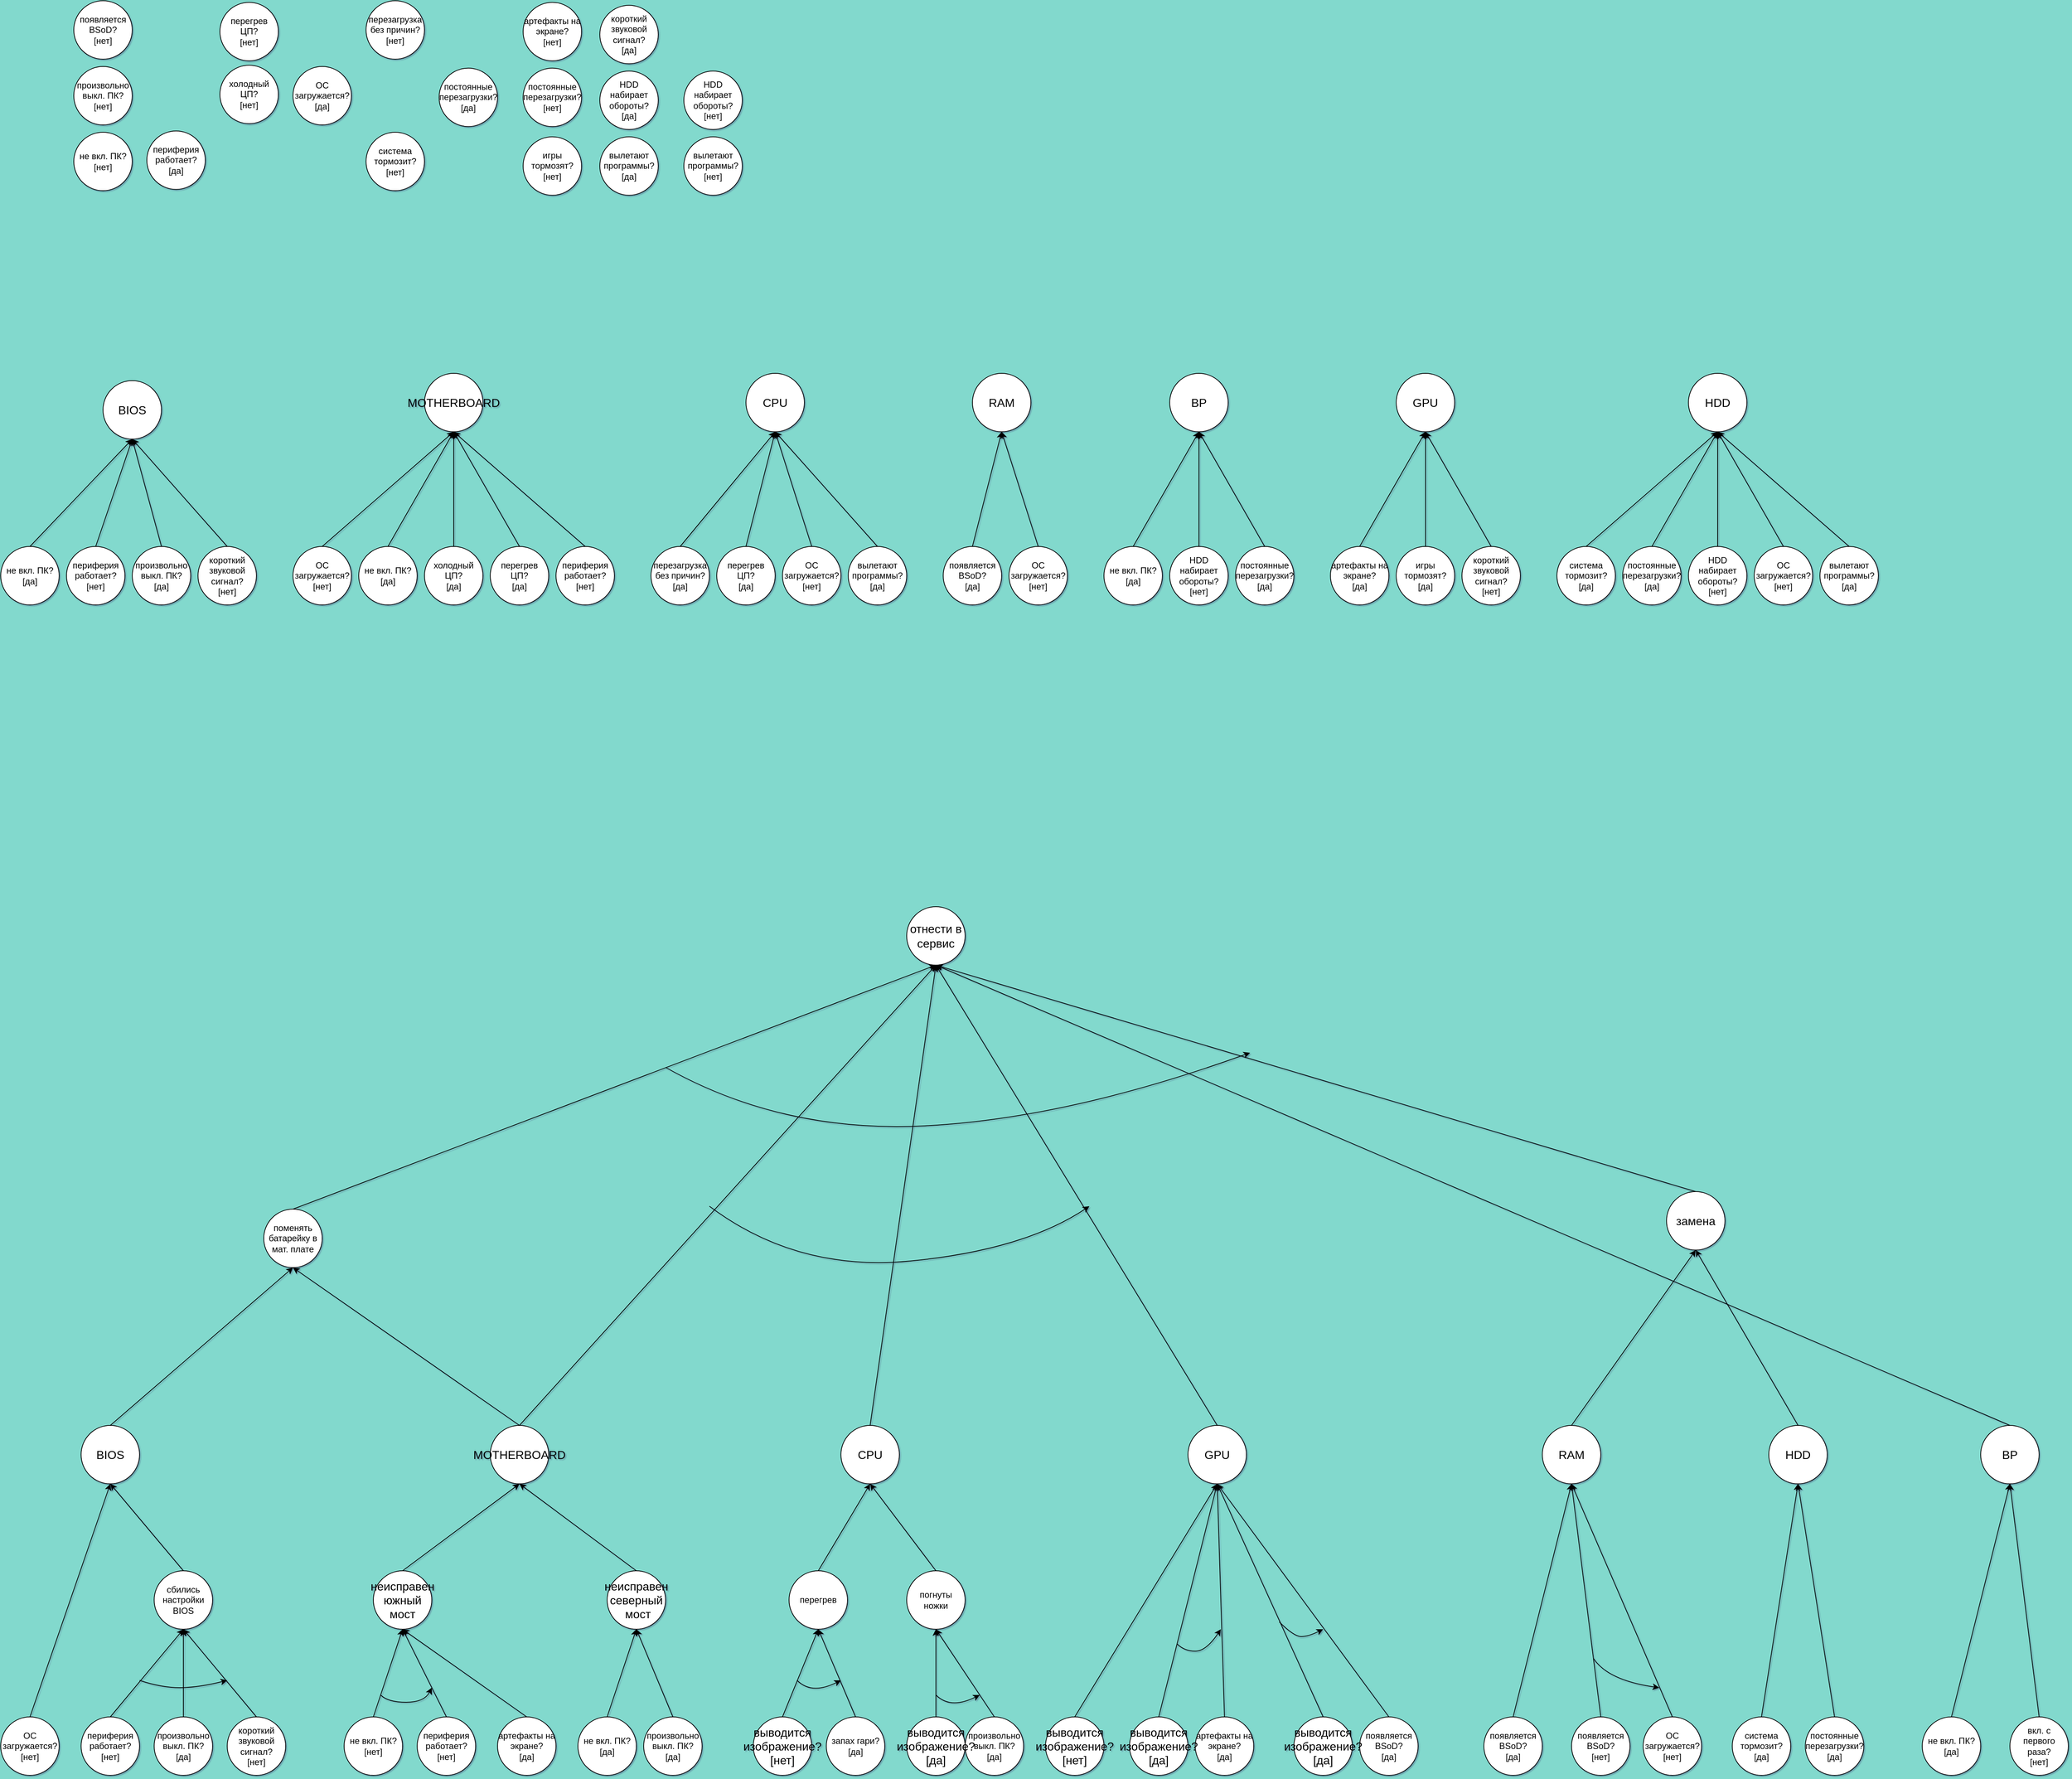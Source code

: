 <mxfile version="20.4.0" type="device" pages="2"><diagram id="x-ZTbVp3wrYIkDvw9BGm" name="Страница 1"><mxGraphModel dx="1422" dy="786" grid="1" gridSize="10" guides="1" tooltips="1" connect="1" arrows="1" fold="1" page="1" pageScale="1" pageWidth="1169" pageHeight="827" background="#82D9CD" math="0" shadow="1"><root><mxCell id="0"/><mxCell id="1" parent="0"/><mxCell id="86PY_ADdGswCQxOIB-6N-3" value="не вкл. ПК?&lt;br&gt;[да]" style="ellipse;whiteSpace=wrap;html=1;aspect=fixed;rounded=1;" parent="1" vertex="1"><mxGeometry y="747" width="80" height="80" as="geometry"/></mxCell><mxCell id="86PY_ADdGswCQxOIB-6N-4" value="не вкл. ПК?&lt;br&gt;[нет]" style="ellipse;whiteSpace=wrap;html=1;aspect=fixed;rounded=1;" parent="1" vertex="1"><mxGeometry x="100" y="180" width="80" height="80" as="geometry"/></mxCell><mxCell id="86PY_ADdGswCQxOIB-6N-5" value="перегрев ЦП?&lt;br&gt;[да]" style="ellipse;whiteSpace=wrap;html=1;aspect=fixed;rounded=1;" parent="1" vertex="1"><mxGeometry x="670" y="747" width="80" height="80" as="geometry"/></mxCell><mxCell id="86PY_ADdGswCQxOIB-6N-6" value="перегрев ЦП?&lt;br&gt;[нет]" style="ellipse;whiteSpace=wrap;html=1;aspect=fixed;rounded=1;" parent="1" vertex="1"><mxGeometry x="300" y="2.25" width="80" height="80" as="geometry"/></mxCell><mxCell id="86PY_ADdGswCQxOIB-6N-7" value="холодный ЦП?&lt;br&gt;[да]" style="ellipse;whiteSpace=wrap;html=1;aspect=fixed;rounded=1;" parent="1" vertex="1"><mxGeometry x="580" y="747" width="80" height="80" as="geometry"/></mxCell><mxCell id="86PY_ADdGswCQxOIB-6N-8" value="холодный ЦП?&lt;br&gt;[нет]" style="ellipse;whiteSpace=wrap;html=1;aspect=fixed;rounded=1;" parent="1" vertex="1"><mxGeometry x="300" y="88.25" width="80" height="80" as="geometry"/></mxCell><mxCell id="86PY_ADdGswCQxOIB-6N-9" value="периферия работает?&lt;br&gt;[да]" style="ellipse;whiteSpace=wrap;html=1;aspect=fixed;rounded=1;" parent="1" vertex="1"><mxGeometry x="200" y="178.25" width="80" height="80" as="geometry"/></mxCell><mxCell id="86PY_ADdGswCQxOIB-6N-11" value="периферия работает?&lt;br&gt;[нет]" style="ellipse;whiteSpace=wrap;html=1;aspect=fixed;rounded=1;" parent="1" vertex="1"><mxGeometry x="90" y="747" width="80" height="80" as="geometry"/></mxCell><mxCell id="86PY_ADdGswCQxOIB-6N-12" value="перезагрузка без причин?&lt;br&gt;[да]" style="ellipse;whiteSpace=wrap;html=1;aspect=fixed;rounded=1;" parent="1" vertex="1"><mxGeometry x="890" y="747" width="80" height="80" as="geometry"/></mxCell><mxCell id="86PY_ADdGswCQxOIB-6N-13" value="перезагрузка без причин?&lt;br&gt;[нет]" style="ellipse;whiteSpace=wrap;html=1;aspect=fixed;rounded=1;" parent="1" vertex="1"><mxGeometry x="500" width="80" height="80" as="geometry"/></mxCell><mxCell id="86PY_ADdGswCQxOIB-6N-14" value="ОС загружается?&lt;br&gt;[да]" style="ellipse;whiteSpace=wrap;html=1;aspect=fixed;rounded=1;" parent="1" vertex="1"><mxGeometry x="400" y="90" width="80" height="80" as="geometry"/></mxCell><mxCell id="86PY_ADdGswCQxOIB-6N-15" value="ОС загружается?&lt;br&gt;[нет]" style="ellipse;whiteSpace=wrap;html=1;aspect=fixed;rounded=1;" parent="1" vertex="1"><mxGeometry x="400" y="747" width="80" height="80" as="geometry"/></mxCell><mxCell id="86PY_ADdGswCQxOIB-6N-16" value="произвольно выкл. ПК?&lt;br&gt;[да]" style="ellipse;whiteSpace=wrap;html=1;aspect=fixed;rounded=1;" parent="1" vertex="1"><mxGeometry x="180" y="747" width="80" height="80" as="geometry"/></mxCell><mxCell id="86PY_ADdGswCQxOIB-6N-17" value="произвольно выкл. ПК?&lt;br&gt;[нет]" style="ellipse;whiteSpace=wrap;html=1;aspect=fixed;rounded=1;" parent="1" vertex="1"><mxGeometry x="100" y="90" width="80" height="80" as="geometry"/></mxCell><mxCell id="86PY_ADdGswCQxOIB-6N-18" value="появляется BSoD?&lt;br&gt;[да]" style="ellipse;whiteSpace=wrap;html=1;aspect=fixed;rounded=1;" parent="1" vertex="1"><mxGeometry x="1290" y="747" width="80" height="80" as="geometry"/></mxCell><mxCell id="86PY_ADdGswCQxOIB-6N-20" value="появляется BSoD?&lt;br&gt;[нет]" style="ellipse;whiteSpace=wrap;html=1;aspect=fixed;rounded=1;" parent="1" vertex="1"><mxGeometry x="100" width="80" height="80" as="geometry"/></mxCell><mxCell id="86PY_ADdGswCQxOIB-6N-21" value="система тормозит?&lt;br&gt;[да]" style="ellipse;whiteSpace=wrap;html=1;aspect=fixed;rounded=1;" parent="1" vertex="1"><mxGeometry x="2130" y="747" width="80" height="80" as="geometry"/></mxCell><mxCell id="86PY_ADdGswCQxOIB-6N-22" value="система тормозит?&lt;br&gt;[нет]" style="ellipse;whiteSpace=wrap;html=1;aspect=fixed;rounded=1;" parent="1" vertex="1"><mxGeometry x="500" y="180" width="80" height="80" as="geometry"/></mxCell><mxCell id="86PY_ADdGswCQxOIB-6N-23" value="артефакты на экране?&lt;br&gt;[да]" style="ellipse;whiteSpace=wrap;html=1;aspect=fixed;rounded=1;" parent="1" vertex="1"><mxGeometry x="1820" y="747" width="80" height="80" as="geometry"/></mxCell><mxCell id="86PY_ADdGswCQxOIB-6N-24" value="артефакты на экране?&lt;br&gt;[нет]" style="ellipse;whiteSpace=wrap;html=1;aspect=fixed;rounded=1;" parent="1" vertex="1"><mxGeometry x="715" y="2.25" width="80" height="80" as="geometry"/></mxCell><mxCell id="86PY_ADdGswCQxOIB-6N-25" value="постоянные перезагрузки?&lt;br&gt;[да]" style="ellipse;whiteSpace=wrap;html=1;aspect=fixed;rounded=1;" parent="1" vertex="1"><mxGeometry x="600" y="92.25" width="80" height="80" as="geometry"/></mxCell><mxCell id="86PY_ADdGswCQxOIB-6N-26" value="постоянные перезагрузки?&lt;br&gt;[нет]" style="ellipse;whiteSpace=wrap;html=1;aspect=fixed;rounded=1;" parent="1" vertex="1"><mxGeometry x="715" y="92.25" width="80" height="80" as="geometry"/></mxCell><mxCell id="86PY_ADdGswCQxOIB-6N-27" value="игры тормозят?&lt;br&gt;[да]" style="ellipse;whiteSpace=wrap;html=1;aspect=fixed;rounded=1;" parent="1" vertex="1"><mxGeometry x="1910" y="747" width="80" height="80" as="geometry"/></mxCell><mxCell id="86PY_ADdGswCQxOIB-6N-28" value="игры тормозят?&lt;br&gt;[нет]" style="ellipse;whiteSpace=wrap;html=1;aspect=fixed;rounded=1;" parent="1" vertex="1"><mxGeometry x="715" y="186.25" width="80" height="80" as="geometry"/></mxCell><mxCell id="86PY_ADdGswCQxOIB-6N-29" value="короткий звуковой сигнал?&lt;br&gt;[да]" style="ellipse;whiteSpace=wrap;html=1;aspect=fixed;rounded=1;" parent="1" vertex="1"><mxGeometry x="820" y="6.25" width="80" height="80" as="geometry"/></mxCell><mxCell id="86PY_ADdGswCQxOIB-6N-30" value="короткий звуковой сигнал?&lt;br&gt;[нет]" style="ellipse;whiteSpace=wrap;html=1;aspect=fixed;rounded=1;" parent="1" vertex="1"><mxGeometry x="270" y="747" width="80" height="80" as="geometry"/></mxCell><mxCell id="86PY_ADdGswCQxOIB-6N-31" value="HDD набирает обороты?&lt;br&gt;[да]" style="ellipse;whiteSpace=wrap;html=1;aspect=fixed;rounded=1;" parent="1" vertex="1"><mxGeometry x="820" y="96.25" width="80" height="80" as="geometry"/></mxCell><mxCell id="86PY_ADdGswCQxOIB-6N-32" value="HDD набирает обороты?&lt;br&gt;[нет]" style="ellipse;whiteSpace=wrap;html=1;aspect=fixed;rounded=1;" parent="1" vertex="1"><mxGeometry x="935" y="96.25" width="80" height="80" as="geometry"/></mxCell><mxCell id="86PY_ADdGswCQxOIB-6N-33" value="вылетают программы?&lt;br&gt;[да]" style="ellipse;whiteSpace=wrap;html=1;aspect=fixed;rounded=1;" parent="1" vertex="1"><mxGeometry x="820" y="186.25" width="80" height="80" as="geometry"/></mxCell><mxCell id="86PY_ADdGswCQxOIB-6N-34" value="вылетают программы?&lt;br&gt;[нет]" style="ellipse;whiteSpace=wrap;html=1;aspect=fixed;rounded=1;" parent="1" vertex="1"><mxGeometry x="935" y="186.25" width="80" height="80" as="geometry"/></mxCell><mxCell id="86PY_ADdGswCQxOIB-6N-35" value="&lt;font style=&quot;font-size: 16px;&quot;&gt;BIOS&lt;/font&gt;" style="ellipse;whiteSpace=wrap;html=1;aspect=fixed;rounded=1;" parent="1" vertex="1"><mxGeometry x="140" y="520" width="80" height="80" as="geometry"/></mxCell><mxCell id="86PY_ADdGswCQxOIB-6N-36" value="&lt;span style=&quot;font-size: 16px;&quot;&gt;RAM&lt;/span&gt;" style="ellipse;whiteSpace=wrap;html=1;aspect=fixed;rounded=1;" parent="1" vertex="1"><mxGeometry x="1330" y="510" width="80" height="80" as="geometry"/></mxCell><mxCell id="86PY_ADdGswCQxOIB-6N-37" value="&lt;font style=&quot;font-size: 16px;&quot;&gt;CPU&lt;/font&gt;" style="ellipse;whiteSpace=wrap;html=1;aspect=fixed;rounded=1;" parent="1" vertex="1"><mxGeometry x="1020" y="510" width="80" height="80" as="geometry"/></mxCell><mxCell id="86PY_ADdGswCQxOIB-6N-38" value="&lt;font style=&quot;font-size: 16px;&quot;&gt;GPU&lt;/font&gt;" style="ellipse;whiteSpace=wrap;html=1;aspect=fixed;rounded=1;" parent="1" vertex="1"><mxGeometry x="1910" y="510" width="80" height="80" as="geometry"/></mxCell><mxCell id="86PY_ADdGswCQxOIB-6N-39" value="&lt;font style=&quot;font-size: 16px;&quot;&gt;MOTHERBOARD&lt;br&gt;&lt;/font&gt;" style="ellipse;whiteSpace=wrap;html=1;aspect=fixed;rounded=1;" parent="1" vertex="1"><mxGeometry x="580" y="510" width="80" height="80" as="geometry"/></mxCell><mxCell id="86PY_ADdGswCQxOIB-6N-40" value="&lt;font style=&quot;font-size: 16px;&quot;&gt;HDD&lt;/font&gt;" style="ellipse;whiteSpace=wrap;html=1;aspect=fixed;rounded=1;" parent="1" vertex="1"><mxGeometry x="2310" y="510" width="80" height="80" as="geometry"/></mxCell><mxCell id="86PY_ADdGswCQxOIB-6N-41" value="&lt;font style=&quot;font-size: 16px;&quot;&gt;BP&lt;/font&gt;" style="ellipse;whiteSpace=wrap;html=1;aspect=fixed;rounded=1;" parent="1" vertex="1"><mxGeometry x="1600" y="510" width="80" height="80" as="geometry"/></mxCell><mxCell id="86PY_ADdGswCQxOIB-6N-42" value="" style="endArrow=classic;html=1;rounded=1;fontSize=16;exitX=0.5;exitY=0;exitDx=0;exitDy=0;entryX=0.5;entryY=1;entryDx=0;entryDy=0;" parent="1" source="86PY_ADdGswCQxOIB-6N-3" target="86PY_ADdGswCQxOIB-6N-35" edge="1"><mxGeometry width="50" height="50" relative="1" as="geometry"><mxPoint x="450" y="530" as="sourcePoint"/><mxPoint x="500" y="480" as="targetPoint"/></mxGeometry></mxCell><mxCell id="86PY_ADdGswCQxOIB-6N-43" value="" style="endArrow=classic;html=1;rounded=1;fontSize=16;exitX=0.5;exitY=0;exitDx=0;exitDy=0;entryX=0.5;entryY=1;entryDx=0;entryDy=0;" parent="1" source="86PY_ADdGswCQxOIB-6N-11" target="86PY_ADdGswCQxOIB-6N-35" edge="1"><mxGeometry width="50" height="50" relative="1" as="geometry"><mxPoint x="50" y="757" as="sourcePoint"/><mxPoint x="190" y="610" as="targetPoint"/></mxGeometry></mxCell><mxCell id="86PY_ADdGswCQxOIB-6N-44" value="" style="endArrow=classic;html=1;rounded=1;fontSize=16;exitX=0.5;exitY=0;exitDx=0;exitDy=0;entryX=0.5;entryY=1;entryDx=0;entryDy=0;" parent="1" source="86PY_ADdGswCQxOIB-6N-16" target="86PY_ADdGswCQxOIB-6N-35" edge="1"><mxGeometry width="50" height="50" relative="1" as="geometry"><mxPoint x="60" y="767" as="sourcePoint"/><mxPoint x="200" y="620" as="targetPoint"/></mxGeometry></mxCell><mxCell id="86PY_ADdGswCQxOIB-6N-45" value="" style="endArrow=classic;html=1;rounded=1;fontSize=16;exitX=0.5;exitY=0;exitDx=0;exitDy=0;" parent="1" source="86PY_ADdGswCQxOIB-6N-30" edge="1"><mxGeometry width="50" height="50" relative="1" as="geometry"><mxPoint x="70" y="777" as="sourcePoint"/><mxPoint x="180" y="600" as="targetPoint"/></mxGeometry></mxCell><mxCell id="86PY_ADdGswCQxOIB-6N-47" value="не вкл. ПК?&lt;br&gt;[да]" style="ellipse;whiteSpace=wrap;html=1;aspect=fixed;rounded=1;" parent="1" vertex="1"><mxGeometry x="490" y="747" width="80" height="80" as="geometry"/></mxCell><mxCell id="86PY_ADdGswCQxOIB-6N-48" value="периферия работает?&lt;br&gt;[нет]" style="ellipse;whiteSpace=wrap;html=1;aspect=fixed;rounded=1;" parent="1" vertex="1"><mxGeometry x="760" y="747" width="80" height="80" as="geometry"/></mxCell><mxCell id="86PY_ADdGswCQxOIB-6N-49" value="" style="endArrow=classic;html=1;rounded=1;fontSize=16;exitX=0.5;exitY=0;exitDx=0;exitDy=0;entryX=0.5;entryY=1;entryDx=0;entryDy=0;" parent="1" source="86PY_ADdGswCQxOIB-6N-15" target="86PY_ADdGswCQxOIB-6N-39" edge="1"><mxGeometry width="50" height="50" relative="1" as="geometry"><mxPoint x="50" y="757" as="sourcePoint"/><mxPoint x="190" y="610" as="targetPoint"/></mxGeometry></mxCell><mxCell id="86PY_ADdGswCQxOIB-6N-50" value="" style="endArrow=classic;html=1;rounded=1;fontSize=16;exitX=0.5;exitY=0;exitDx=0;exitDy=0;entryX=0.5;entryY=1;entryDx=0;entryDy=0;" parent="1" source="86PY_ADdGswCQxOIB-6N-47" target="86PY_ADdGswCQxOIB-6N-39" edge="1"><mxGeometry width="50" height="50" relative="1" as="geometry"><mxPoint x="450" y="757" as="sourcePoint"/><mxPoint x="630" y="600" as="targetPoint"/></mxGeometry></mxCell><mxCell id="86PY_ADdGswCQxOIB-6N-51" value="" style="endArrow=classic;html=1;rounded=1;fontSize=16;exitX=0.5;exitY=0;exitDx=0;exitDy=0;entryX=0.5;entryY=1;entryDx=0;entryDy=0;" parent="1" source="86PY_ADdGswCQxOIB-6N-7" target="86PY_ADdGswCQxOIB-6N-39" edge="1"><mxGeometry width="50" height="50" relative="1" as="geometry"><mxPoint x="460" y="767" as="sourcePoint"/><mxPoint x="640" y="610" as="targetPoint"/></mxGeometry></mxCell><mxCell id="86PY_ADdGswCQxOIB-6N-52" value="" style="endArrow=classic;html=1;rounded=1;fontSize=16;exitX=0.5;exitY=0;exitDx=0;exitDy=0;entryX=0.5;entryY=1;entryDx=0;entryDy=0;" parent="1" source="86PY_ADdGswCQxOIB-6N-5" target="86PY_ADdGswCQxOIB-6N-39" edge="1"><mxGeometry width="50" height="50" relative="1" as="geometry"><mxPoint x="470" y="777" as="sourcePoint"/><mxPoint x="650" y="620" as="targetPoint"/></mxGeometry></mxCell><mxCell id="86PY_ADdGswCQxOIB-6N-53" value="" style="endArrow=classic;html=1;rounded=1;fontSize=16;exitX=0.5;exitY=0;exitDx=0;exitDy=0;entryX=0.5;entryY=1;entryDx=0;entryDy=0;" parent="1" source="86PY_ADdGswCQxOIB-6N-48" target="86PY_ADdGswCQxOIB-6N-39" edge="1"><mxGeometry width="50" height="50" relative="1" as="geometry"><mxPoint x="480" y="787" as="sourcePoint"/><mxPoint x="660" y="630" as="targetPoint"/></mxGeometry></mxCell><mxCell id="86PY_ADdGswCQxOIB-6N-54" value="перегрев ЦП?&lt;br&gt;[да]" style="ellipse;whiteSpace=wrap;html=1;aspect=fixed;rounded=1;" parent="1" vertex="1"><mxGeometry x="980" y="747" width="80" height="80" as="geometry"/></mxCell><mxCell id="86PY_ADdGswCQxOIB-6N-55" value="ОС загружается?&lt;br&gt;[нет]" style="ellipse;whiteSpace=wrap;html=1;aspect=fixed;rounded=1;" parent="1" vertex="1"><mxGeometry x="1070" y="747" width="80" height="80" as="geometry"/></mxCell><mxCell id="86PY_ADdGswCQxOIB-6N-56" value="вылетают программы?&lt;br&gt;[да]" style="ellipse;whiteSpace=wrap;html=1;aspect=fixed;rounded=1;" parent="1" vertex="1"><mxGeometry x="1160" y="747" width="80" height="80" as="geometry"/></mxCell><mxCell id="86PY_ADdGswCQxOIB-6N-57" value="" style="endArrow=classic;html=1;rounded=1;fontSize=16;exitX=0.5;exitY=0;exitDx=0;exitDy=0;entryX=0.5;entryY=1;entryDx=0;entryDy=0;" parent="1" source="86PY_ADdGswCQxOIB-6N-12" target="86PY_ADdGswCQxOIB-6N-37" edge="1"><mxGeometry width="50" height="50" relative="1" as="geometry"><mxPoint x="810" y="757" as="sourcePoint"/><mxPoint x="630" y="600" as="targetPoint"/></mxGeometry></mxCell><mxCell id="86PY_ADdGswCQxOIB-6N-58" value="" style="endArrow=classic;html=1;rounded=1;fontSize=16;exitX=0.5;exitY=0;exitDx=0;exitDy=0;entryX=0.5;entryY=1;entryDx=0;entryDy=0;" parent="1" source="86PY_ADdGswCQxOIB-6N-54" target="86PY_ADdGswCQxOIB-6N-37" edge="1"><mxGeometry width="50" height="50" relative="1" as="geometry"><mxPoint x="940" y="757" as="sourcePoint"/><mxPoint x="1070" y="600" as="targetPoint"/></mxGeometry></mxCell><mxCell id="86PY_ADdGswCQxOIB-6N-59" value="" style="endArrow=classic;html=1;rounded=1;fontSize=16;exitX=0.5;exitY=0;exitDx=0;exitDy=0;entryX=0.5;entryY=1;entryDx=0;entryDy=0;" parent="1" source="86PY_ADdGswCQxOIB-6N-55" target="86PY_ADdGswCQxOIB-6N-37" edge="1"><mxGeometry width="50" height="50" relative="1" as="geometry"><mxPoint x="950" y="767" as="sourcePoint"/><mxPoint x="1080" y="610" as="targetPoint"/></mxGeometry></mxCell><mxCell id="86PY_ADdGswCQxOIB-6N-60" value="" style="endArrow=classic;html=1;rounded=1;fontSize=16;exitX=0.5;exitY=0;exitDx=0;exitDy=0;entryX=0.5;entryY=1;entryDx=0;entryDy=0;" parent="1" source="86PY_ADdGswCQxOIB-6N-56" target="86PY_ADdGswCQxOIB-6N-37" edge="1"><mxGeometry width="50" height="50" relative="1" as="geometry"><mxPoint x="960" y="777" as="sourcePoint"/><mxPoint x="1090" y="620" as="targetPoint"/></mxGeometry></mxCell><mxCell id="86PY_ADdGswCQxOIB-6N-61" value="ОС загружается?&lt;br&gt;[нет]" style="ellipse;whiteSpace=wrap;html=1;aspect=fixed;rounded=1;" parent="1" vertex="1"><mxGeometry x="1380" y="747" width="80" height="80" as="geometry"/></mxCell><mxCell id="86PY_ADdGswCQxOIB-6N-62" value="" style="endArrow=classic;html=1;rounded=1;fontSize=16;exitX=0.5;exitY=0;exitDx=0;exitDy=0;entryX=0.5;entryY=1;entryDx=0;entryDy=0;" parent="1" source="86PY_ADdGswCQxOIB-6N-18" target="86PY_ADdGswCQxOIB-6N-36" edge="1"><mxGeometry width="50" height="50" relative="1" as="geometry"><mxPoint x="1210.0" y="757" as="sourcePoint"/><mxPoint x="1070.0" y="600" as="targetPoint"/></mxGeometry></mxCell><mxCell id="86PY_ADdGswCQxOIB-6N-63" value="" style="endArrow=classic;html=1;rounded=1;fontSize=16;exitX=0.5;exitY=0;exitDx=0;exitDy=0;entryX=0.5;entryY=1;entryDx=0;entryDy=0;" parent="1" source="86PY_ADdGswCQxOIB-6N-61" target="86PY_ADdGswCQxOIB-6N-36" edge="1"><mxGeometry width="50" height="50" relative="1" as="geometry"><mxPoint x="1340.0" y="757" as="sourcePoint"/><mxPoint x="1380.0" y="600" as="targetPoint"/></mxGeometry></mxCell><mxCell id="86PY_ADdGswCQxOIB-6N-64" value="не вкл. ПК?&lt;br&gt;[да]" style="ellipse;whiteSpace=wrap;html=1;aspect=fixed;rounded=1;" parent="1" vertex="1"><mxGeometry x="1510" y="747" width="80" height="80" as="geometry"/></mxCell><mxCell id="86PY_ADdGswCQxOIB-6N-65" value="HDD набирает обороты?&lt;br&gt;[нет]" style="ellipse;whiteSpace=wrap;html=1;aspect=fixed;rounded=1;" parent="1" vertex="1"><mxGeometry x="1600" y="747" width="80" height="80" as="geometry"/></mxCell><mxCell id="86PY_ADdGswCQxOIB-6N-66" value="постоянные перезагрузки?&lt;br&gt;[да]" style="ellipse;whiteSpace=wrap;html=1;aspect=fixed;rounded=1;" parent="1" vertex="1"><mxGeometry x="1690" y="747" width="80" height="80" as="geometry"/></mxCell><mxCell id="86PY_ADdGswCQxOIB-6N-67" value="" style="endArrow=classic;html=1;rounded=1;fontSize=16;exitX=0.5;exitY=0;exitDx=0;exitDy=0;entryX=0.5;entryY=1;entryDx=0;entryDy=0;" parent="1" source="86PY_ADdGswCQxOIB-6N-64" target="86PY_ADdGswCQxOIB-6N-41" edge="1"><mxGeometry width="50" height="50" relative="1" as="geometry"><mxPoint x="1430.0" y="757" as="sourcePoint"/><mxPoint x="1380.0" y="600" as="targetPoint"/></mxGeometry></mxCell><mxCell id="86PY_ADdGswCQxOIB-6N-68" value="" style="endArrow=classic;html=1;rounded=1;fontSize=16;exitX=0.5;exitY=0;exitDx=0;exitDy=0;entryX=0.5;entryY=1;entryDx=0;entryDy=0;" parent="1" source="86PY_ADdGswCQxOIB-6N-65" target="86PY_ADdGswCQxOIB-6N-41" edge="1"><mxGeometry width="50" height="50" relative="1" as="geometry"><mxPoint x="1560.0" y="757" as="sourcePoint"/><mxPoint x="1650.0" y="600" as="targetPoint"/></mxGeometry></mxCell><mxCell id="86PY_ADdGswCQxOIB-6N-69" value="" style="endArrow=classic;html=1;rounded=1;fontSize=16;exitX=0.5;exitY=0;exitDx=0;exitDy=0;entryX=0.5;entryY=1;entryDx=0;entryDy=0;" parent="1" source="86PY_ADdGswCQxOIB-6N-66" target="86PY_ADdGswCQxOIB-6N-41" edge="1"><mxGeometry width="50" height="50" relative="1" as="geometry"><mxPoint x="1650.0" y="757" as="sourcePoint"/><mxPoint x="1650.0" y="600" as="targetPoint"/></mxGeometry></mxCell><mxCell id="86PY_ADdGswCQxOIB-6N-70" value="короткий звуковой сигнал?&lt;br&gt;[нет]" style="ellipse;whiteSpace=wrap;html=1;aspect=fixed;rounded=1;" parent="1" vertex="1"><mxGeometry x="2000" y="747" width="80" height="80" as="geometry"/></mxCell><mxCell id="86PY_ADdGswCQxOIB-6N-71" value="" style="endArrow=classic;html=1;rounded=1;fontSize=16;exitX=0.5;exitY=0;exitDx=0;exitDy=0;entryX=0.5;entryY=1;entryDx=0;entryDy=0;" parent="1" source="86PY_ADdGswCQxOIB-6N-23" target="86PY_ADdGswCQxOIB-6N-38" edge="1"><mxGeometry width="50" height="50" relative="1" as="geometry"><mxPoint x="1740.0" y="757" as="sourcePoint"/><mxPoint x="1650.0" y="600" as="targetPoint"/></mxGeometry></mxCell><mxCell id="86PY_ADdGswCQxOIB-6N-72" value="" style="endArrow=classic;html=1;rounded=1;fontSize=16;exitX=0.5;exitY=0;exitDx=0;exitDy=0;entryX=0.5;entryY=1;entryDx=0;entryDy=0;" parent="1" source="86PY_ADdGswCQxOIB-6N-27" target="86PY_ADdGswCQxOIB-6N-38" edge="1"><mxGeometry width="50" height="50" relative="1" as="geometry"><mxPoint x="1870.0" y="757" as="sourcePoint"/><mxPoint x="1960" y="600" as="targetPoint"/></mxGeometry></mxCell><mxCell id="86PY_ADdGswCQxOIB-6N-73" value="" style="endArrow=classic;html=1;rounded=1;fontSize=16;exitX=0.5;exitY=0;exitDx=0;exitDy=0;entryX=0.5;entryY=1;entryDx=0;entryDy=0;" parent="1" source="86PY_ADdGswCQxOIB-6N-70" target="86PY_ADdGswCQxOIB-6N-38" edge="1"><mxGeometry width="50" height="50" relative="1" as="geometry"><mxPoint x="1960" y="757" as="sourcePoint"/><mxPoint x="1960" y="600" as="targetPoint"/></mxGeometry></mxCell><mxCell id="86PY_ADdGswCQxOIB-6N-74" value="постоянные перезагрузки?&lt;br&gt;[да]" style="ellipse;whiteSpace=wrap;html=1;aspect=fixed;rounded=1;" parent="1" vertex="1"><mxGeometry x="2220" y="747" width="80" height="80" as="geometry"/></mxCell><mxCell id="86PY_ADdGswCQxOIB-6N-75" value="HDD набирает обороты?&lt;br&gt;[нет]" style="ellipse;whiteSpace=wrap;html=1;aspect=fixed;rounded=1;" parent="1" vertex="1"><mxGeometry x="2310" y="747" width="80" height="80" as="geometry"/></mxCell><mxCell id="86PY_ADdGswCQxOIB-6N-76" value="ОС загружается?&lt;br&gt;[нет]" style="ellipse;whiteSpace=wrap;html=1;aspect=fixed;rounded=1;" parent="1" vertex="1"><mxGeometry x="2400" y="747" width="80" height="80" as="geometry"/></mxCell><mxCell id="86PY_ADdGswCQxOIB-6N-77" value="вылетают программы?&lt;br&gt;[да]" style="ellipse;whiteSpace=wrap;html=1;aspect=fixed;rounded=1;" parent="1" vertex="1"><mxGeometry x="2490" y="747" width="80" height="80" as="geometry"/></mxCell><mxCell id="86PY_ADdGswCQxOIB-6N-78" value="" style="endArrow=classic;html=1;rounded=1;fontSize=16;exitX=0.5;exitY=0;exitDx=0;exitDy=0;entryX=0.5;entryY=1;entryDx=0;entryDy=0;" parent="1" source="86PY_ADdGswCQxOIB-6N-21" target="86PY_ADdGswCQxOIB-6N-40" edge="1"><mxGeometry width="50" height="50" relative="1" as="geometry"><mxPoint x="2050" y="757" as="sourcePoint"/><mxPoint x="1960" y="600" as="targetPoint"/></mxGeometry></mxCell><mxCell id="86PY_ADdGswCQxOIB-6N-79" value="" style="endArrow=classic;html=1;rounded=1;fontSize=16;exitX=0.5;exitY=0;exitDx=0;exitDy=0;entryX=0.5;entryY=1;entryDx=0;entryDy=0;" parent="1" source="86PY_ADdGswCQxOIB-6N-74" target="86PY_ADdGswCQxOIB-6N-40" edge="1"><mxGeometry width="50" height="50" relative="1" as="geometry"><mxPoint x="2180" y="757" as="sourcePoint"/><mxPoint x="2360" y="600" as="targetPoint"/></mxGeometry></mxCell><mxCell id="86PY_ADdGswCQxOIB-6N-80" value="" style="endArrow=classic;html=1;rounded=1;fontSize=16;exitX=0.5;exitY=0;exitDx=0;exitDy=0;entryX=0.5;entryY=1;entryDx=0;entryDy=0;" parent="1" source="86PY_ADdGswCQxOIB-6N-75" target="86PY_ADdGswCQxOIB-6N-40" edge="1"><mxGeometry width="50" height="50" relative="1" as="geometry"><mxPoint x="2190" y="767" as="sourcePoint"/><mxPoint x="2370" y="610" as="targetPoint"/></mxGeometry></mxCell><mxCell id="86PY_ADdGswCQxOIB-6N-81" value="" style="endArrow=classic;html=1;rounded=1;fontSize=16;exitX=0.5;exitY=0;exitDx=0;exitDy=0;entryX=0.5;entryY=1;entryDx=0;entryDy=0;" parent="1" source="86PY_ADdGswCQxOIB-6N-76" target="86PY_ADdGswCQxOIB-6N-40" edge="1"><mxGeometry width="50" height="50" relative="1" as="geometry"><mxPoint x="2200" y="777" as="sourcePoint"/><mxPoint x="2380" y="620" as="targetPoint"/></mxGeometry></mxCell><mxCell id="86PY_ADdGswCQxOIB-6N-82" value="" style="endArrow=classic;html=1;rounded=1;fontSize=16;exitX=0.5;exitY=0;exitDx=0;exitDy=0;entryX=0.5;entryY=1;entryDx=0;entryDy=0;" parent="1" source="86PY_ADdGswCQxOIB-6N-77" target="86PY_ADdGswCQxOIB-6N-40" edge="1"><mxGeometry width="50" height="50" relative="1" as="geometry"><mxPoint x="2210" y="787" as="sourcePoint"/><mxPoint x="2390" y="630" as="targetPoint"/></mxGeometry></mxCell><mxCell id="nf9fo5X1L0GSG06JW1ag-4" value="периферия работает?&lt;br&gt;[нет]" style="ellipse;whiteSpace=wrap;html=1;aspect=fixed;rounded=1;" parent="1" vertex="1"><mxGeometry x="110" y="2349" width="80" height="80" as="geometry"/></mxCell><mxCell id="nf9fo5X1L0GSG06JW1ag-5" value="запах гари?&lt;br&gt;[да]" style="ellipse;whiteSpace=wrap;html=1;aspect=fixed;rounded=1;" parent="1" vertex="1"><mxGeometry x="1130" y="2349" width="80" height="80" as="geometry"/></mxCell><mxCell id="nf9fo5X1L0GSG06JW1ag-7" value="произвольно выкл. ПК?&lt;br&gt;[да]" style="ellipse;whiteSpace=wrap;html=1;aspect=fixed;rounded=1;" parent="1" vertex="1"><mxGeometry x="210" y="2349" width="80" height="80" as="geometry"/></mxCell><mxCell id="nf9fo5X1L0GSG06JW1ag-9" value="система тормозит?&lt;br&gt;[да]" style="ellipse;whiteSpace=wrap;html=1;aspect=fixed;rounded=1;" parent="1" vertex="1"><mxGeometry x="2370" y="2349" width="80" height="80" as="geometry"/></mxCell><mxCell id="nf9fo5X1L0GSG06JW1ag-12" value="короткий звуковой сигнал?&lt;br&gt;[нет]" style="ellipse;whiteSpace=wrap;html=1;aspect=fixed;rounded=1;" parent="1" vertex="1"><mxGeometry x="310" y="2349" width="80" height="80" as="geometry"/></mxCell><mxCell id="nf9fo5X1L0GSG06JW1ag-13" value="сбились настройки BIOS" style="ellipse;whiteSpace=wrap;html=1;aspect=fixed;rounded=1;" parent="1" vertex="1"><mxGeometry x="210" y="2149" width="80" height="80" as="geometry"/></mxCell><mxCell id="nf9fo5X1L0GSG06JW1ag-14" value="&lt;span style=&quot;font-size: 16px;&quot;&gt;RAM&lt;/span&gt;" style="ellipse;whiteSpace=wrap;html=1;aspect=fixed;rounded=1;" parent="1" vertex="1"><mxGeometry x="2110" y="1950" width="80" height="80" as="geometry"/></mxCell><mxCell id="nf9fo5X1L0GSG06JW1ag-15" value="&lt;font style=&quot;font-size: 16px;&quot;&gt;CPU&lt;/font&gt;" style="ellipse;whiteSpace=wrap;html=1;aspect=fixed;rounded=1;" parent="1" vertex="1"><mxGeometry x="1150" y="1950" width="80" height="80" as="geometry"/></mxCell><mxCell id="nf9fo5X1L0GSG06JW1ag-17" value="&lt;font style=&quot;font-size: 16px;&quot;&gt;неисправен южный мост&lt;br&gt;&lt;/font&gt;" style="ellipse;whiteSpace=wrap;html=1;aspect=fixed;rounded=1;" parent="1" vertex="1"><mxGeometry x="510" y="2149" width="80" height="80" as="geometry"/></mxCell><mxCell id="nf9fo5X1L0GSG06JW1ag-18" value="&lt;font style=&quot;font-size: 16px;&quot;&gt;HDD&lt;/font&gt;" style="ellipse;whiteSpace=wrap;html=1;aspect=fixed;rounded=1;" parent="1" vertex="1"><mxGeometry x="2420" y="1950" width="80" height="80" as="geometry"/></mxCell><mxCell id="nf9fo5X1L0GSG06JW1ag-19" value="&lt;font style=&quot;font-size: 16px;&quot;&gt;BP&lt;/font&gt;" style="ellipse;whiteSpace=wrap;html=1;aspect=fixed;rounded=1;" parent="1" vertex="1"><mxGeometry x="2710" y="1950" width="80" height="80" as="geometry"/></mxCell><mxCell id="nf9fo5X1L0GSG06JW1ag-21" value="" style="endArrow=classic;html=1;rounded=1;fontSize=16;exitX=0.5;exitY=0;exitDx=0;exitDy=0;entryX=0.5;entryY=1;entryDx=0;entryDy=0;" parent="1" source="nf9fo5X1L0GSG06JW1ag-4" target="nf9fo5X1L0GSG06JW1ag-13" edge="1"><mxGeometry width="50" height="50" relative="1" as="geometry"><mxPoint x="40" y="2373" as="sourcePoint"/><mxPoint x="180" y="2226" as="targetPoint"/></mxGeometry></mxCell><mxCell id="nf9fo5X1L0GSG06JW1ag-22" value="" style="endArrow=classic;html=1;rounded=1;fontSize=16;exitX=0.5;exitY=0;exitDx=0;exitDy=0;entryX=0.5;entryY=1;entryDx=0;entryDy=0;" parent="1" source="nf9fo5X1L0GSG06JW1ag-7" target="nf9fo5X1L0GSG06JW1ag-13" edge="1"><mxGeometry width="50" height="50" relative="1" as="geometry"><mxPoint x="50" y="2383" as="sourcePoint"/><mxPoint x="190" y="2236" as="targetPoint"/></mxGeometry></mxCell><mxCell id="nf9fo5X1L0GSG06JW1ag-23" value="" style="endArrow=classic;html=1;rounded=1;fontSize=16;exitX=0.5;exitY=0;exitDx=0;exitDy=0;entryX=0.5;entryY=1;entryDx=0;entryDy=0;" parent="1" source="nf9fo5X1L0GSG06JW1ag-12" target="nf9fo5X1L0GSG06JW1ag-13" edge="1"><mxGeometry width="50" height="50" relative="1" as="geometry"><mxPoint x="60" y="2393" as="sourcePoint"/><mxPoint x="170" y="2216" as="targetPoint"/></mxGeometry></mxCell><mxCell id="nf9fo5X1L0GSG06JW1ag-31" value="перегрев" style="ellipse;whiteSpace=wrap;html=1;aspect=fixed;rounded=1;" parent="1" vertex="1"><mxGeometry x="1079" y="2149" width="80" height="80" as="geometry"/></mxCell><mxCell id="nf9fo5X1L0GSG06JW1ag-38" value="ОС загружается?&lt;br&gt;[нет]" style="ellipse;whiteSpace=wrap;html=1;aspect=fixed;rounded=1;" parent="1" vertex="1"><mxGeometry x="2248" y="2349" width="80" height="80" as="geometry"/></mxCell><mxCell id="nf9fo5X1L0GSG06JW1ag-40" value="" style="endArrow=classic;html=1;rounded=1;fontSize=16;exitX=0.5;exitY=0;exitDx=0;exitDy=0;entryX=0.5;entryY=1;entryDx=0;entryDy=0;" parent="1" source="nf9fo5X1L0GSG06JW1ag-38" target="nf9fo5X1L0GSG06JW1ag-14" edge="1"><mxGeometry width="50" height="50" relative="1" as="geometry"><mxPoint x="2490.0" y="2326" as="sourcePoint"/><mxPoint x="2530.0" y="2169" as="targetPoint"/></mxGeometry></mxCell><mxCell id="nf9fo5X1L0GSG06JW1ag-41" value="не вкл. ПК?&lt;br&gt;[да]" style="ellipse;whiteSpace=wrap;html=1;aspect=fixed;rounded=1;" parent="1" vertex="1"><mxGeometry x="2630" y="2349" width="80" height="80" as="geometry"/></mxCell><mxCell id="nf9fo5X1L0GSG06JW1ag-51" value="постоянные перезагрузки?&lt;br&gt;[да]" style="ellipse;whiteSpace=wrap;html=1;aspect=fixed;rounded=1;" parent="1" vertex="1"><mxGeometry x="2470" y="2349" width="80" height="80" as="geometry"/></mxCell><mxCell id="nf9fo5X1L0GSG06JW1ag-62" value="" style="curved=1;endArrow=classic;html=1;rounded=0;" parent="1" edge="1"><mxGeometry width="50" height="50" relative="1" as="geometry"><mxPoint x="190" y="2299" as="sourcePoint"/><mxPoint x="310" y="2299" as="targetPoint"/><Array as="points"><mxPoint x="220" y="2309"/><mxPoint x="270" y="2309"/></Array></mxGeometry></mxCell><mxCell id="nf9fo5X1L0GSG06JW1ag-63" value="не вкл. ПК?&lt;br&gt;[нет]" style="ellipse;whiteSpace=wrap;html=1;aspect=fixed;rounded=1;" parent="1" vertex="1"><mxGeometry x="470" y="2349" width="80" height="80" as="geometry"/></mxCell><mxCell id="nf9fo5X1L0GSG06JW1ag-65" value="" style="endArrow=classic;html=1;rounded=1;fontSize=16;exitX=0.5;exitY=0;exitDx=0;exitDy=0;entryX=0.5;entryY=1;entryDx=0;entryDy=0;" parent="1" source="nf9fo5X1L0GSG06JW1ag-63" target="nf9fo5X1L0GSG06JW1ag-17" edge="1"><mxGeometry width="50" height="50" relative="1" as="geometry"><mxPoint x="450" y="2339" as="sourcePoint"/><mxPoint x="590" y="2206" as="targetPoint"/></mxGeometry></mxCell><mxCell id="nf9fo5X1L0GSG06JW1ag-66" value="" style="endArrow=classic;html=1;rounded=1;fontSize=16;exitX=0.5;exitY=0;exitDx=0;exitDy=0;entryX=0.5;entryY=1;entryDx=0;entryDy=0;" parent="1" target="nf9fo5X1L0GSG06JW1ag-17" edge="1"><mxGeometry width="50" height="50" relative="1" as="geometry"><mxPoint x="610" y="2349" as="sourcePoint"/><mxPoint x="675" y="2226" as="targetPoint"/></mxGeometry></mxCell><mxCell id="nf9fo5X1L0GSG06JW1ag-67" value="" style="curved=1;endArrow=classic;html=1;rounded=0;" parent="1" edge="1"><mxGeometry width="50" height="50" relative="1" as="geometry"><mxPoint x="520" y="2319" as="sourcePoint"/><mxPoint x="590" y="2309" as="targetPoint"/><Array as="points"><mxPoint x="530" y="2329"/><mxPoint x="580" y="2329"/></Array></mxGeometry></mxCell><mxCell id="nf9fo5X1L0GSG06JW1ag-69" value="периферия работает?&lt;br&gt;[нет]" style="ellipse;whiteSpace=wrap;html=1;aspect=fixed;rounded=1;" parent="1" vertex="1"><mxGeometry x="570" y="2349" width="80" height="80" as="geometry"/></mxCell><mxCell id="nf9fo5X1L0GSG06JW1ag-70" value="&lt;font style=&quot;font-size: 16px;&quot;&gt;BIOS&lt;/font&gt;" style="ellipse;whiteSpace=wrap;html=1;aspect=fixed;rounded=1;" parent="1" vertex="1"><mxGeometry x="110" y="1950" width="80" height="80" as="geometry"/></mxCell><mxCell id="nf9fo5X1L0GSG06JW1ag-72" value="&lt;font style=&quot;font-size: 16px;&quot;&gt;выводится изображение?&lt;br&gt;[нет]&lt;br&gt;&lt;/font&gt;" style="ellipse;whiteSpace=wrap;html=1;aspect=fixed;rounded=1;" parent="1" vertex="1"><mxGeometry x="1030" y="2349" width="80" height="80" as="geometry"/></mxCell><mxCell id="nf9fo5X1L0GSG06JW1ag-73" value="&lt;font style=&quot;font-size: 16px;&quot;&gt;GPU&lt;/font&gt;" style="ellipse;whiteSpace=wrap;html=1;aspect=fixed;rounded=1;" parent="1" vertex="1"><mxGeometry x="1625" y="1950" width="80" height="80" as="geometry"/></mxCell><mxCell id="nf9fo5X1L0GSG06JW1ag-74" value="&lt;font style=&quot;font-size: 16px;&quot;&gt;MOTHERBOARD&lt;br&gt;&lt;/font&gt;" style="ellipse;whiteSpace=wrap;html=1;aspect=fixed;rounded=1;" parent="1" vertex="1"><mxGeometry x="670" y="1950" width="80" height="80" as="geometry"/></mxCell><mxCell id="nf9fo5X1L0GSG06JW1ag-77" value="артефакты на экране?&lt;br&gt;[да]" style="ellipse;whiteSpace=wrap;html=1;aspect=fixed;rounded=1;" parent="1" vertex="1"><mxGeometry x="680" y="2349" width="80" height="80" as="geometry"/></mxCell><mxCell id="nf9fo5X1L0GSG06JW1ag-78" value="" style="endArrow=classic;html=1;rounded=1;fontSize=16;exitX=0.5;exitY=0;exitDx=0;exitDy=0;entryX=0.5;entryY=1;entryDx=0;entryDy=0;" parent="1" source="nf9fo5X1L0GSG06JW1ag-77" target="nf9fo5X1L0GSG06JW1ag-17" edge="1"><mxGeometry width="50" height="50" relative="1" as="geometry"><mxPoint x="520" y="2359" as="sourcePoint"/><mxPoint x="560" y="2239" as="targetPoint"/></mxGeometry></mxCell><mxCell id="nf9fo5X1L0GSG06JW1ag-79" value="&lt;font style=&quot;font-size: 16px;&quot;&gt;неисправен северный&lt;br&gt;&amp;nbsp;мост&lt;br&gt;&lt;/font&gt;" style="ellipse;whiteSpace=wrap;html=1;aspect=fixed;rounded=1;" parent="1" vertex="1"><mxGeometry x="830" y="2149" width="80" height="80" as="geometry"/></mxCell><mxCell id="nf9fo5X1L0GSG06JW1ag-80" value="не вкл. ПК?&lt;br&gt;[да]" style="ellipse;whiteSpace=wrap;html=1;aspect=fixed;rounded=1;" parent="1" vertex="1"><mxGeometry x="790" y="2349" width="80" height="80" as="geometry"/></mxCell><mxCell id="nf9fo5X1L0GSG06JW1ag-81" value="произвольно выкл. ПК?&lt;br&gt;[да]" style="ellipse;whiteSpace=wrap;html=1;aspect=fixed;rounded=1;" parent="1" vertex="1"><mxGeometry x="880" y="2349" width="80" height="80" as="geometry"/></mxCell><mxCell id="nf9fo5X1L0GSG06JW1ag-82" value="" style="endArrow=classic;html=1;rounded=1;fontSize=16;exitX=0.5;exitY=0;exitDx=0;exitDy=0;entryX=0.5;entryY=1;entryDx=0;entryDy=0;" parent="1" source="nf9fo5X1L0GSG06JW1ag-80" target="nf9fo5X1L0GSG06JW1ag-79" edge="1"><mxGeometry width="50" height="50" relative="1" as="geometry"><mxPoint x="730" y="2359" as="sourcePoint"/><mxPoint x="560" y="2239" as="targetPoint"/></mxGeometry></mxCell><mxCell id="nf9fo5X1L0GSG06JW1ag-83" value="" style="endArrow=classic;html=1;rounded=1;fontSize=16;exitX=0.5;exitY=0;exitDx=0;exitDy=0;entryX=0.5;entryY=1;entryDx=0;entryDy=0;" parent="1" source="nf9fo5X1L0GSG06JW1ag-81" target="nf9fo5X1L0GSG06JW1ag-79" edge="1"><mxGeometry width="50" height="50" relative="1" as="geometry"><mxPoint x="840" y="2359" as="sourcePoint"/><mxPoint x="880" y="2239" as="targetPoint"/></mxGeometry></mxCell><mxCell id="nf9fo5X1L0GSG06JW1ag-84" value="" style="endArrow=classic;html=1;rounded=1;fontSize=16;exitX=0.5;exitY=0;exitDx=0;exitDy=0;entryX=0.5;entryY=1;entryDx=0;entryDy=0;" parent="1" source="nf9fo5X1L0GSG06JW1ag-17" target="nf9fo5X1L0GSG06JW1ag-74" edge="1"><mxGeometry width="50" height="50" relative="1" as="geometry"><mxPoint x="850" y="2369" as="sourcePoint"/><mxPoint x="890" y="2249" as="targetPoint"/></mxGeometry></mxCell><mxCell id="nf9fo5X1L0GSG06JW1ag-85" value="" style="endArrow=classic;html=1;rounded=1;fontSize=16;exitX=0.5;exitY=0;exitDx=0;exitDy=0;entryX=0.5;entryY=1;entryDx=0;entryDy=0;" parent="1" source="nf9fo5X1L0GSG06JW1ag-79" target="nf9fo5X1L0GSG06JW1ag-74" edge="1"><mxGeometry width="50" height="50" relative="1" as="geometry"><mxPoint x="560" y="2159" as="sourcePoint"/><mxPoint x="720" y="2040" as="targetPoint"/></mxGeometry></mxCell><mxCell id="nf9fo5X1L0GSG06JW1ag-86" value="" style="endArrow=classic;html=1;rounded=1;fontSize=16;exitX=0.5;exitY=0;exitDx=0;exitDy=0;entryX=0.5;entryY=1;entryDx=0;entryDy=0;" parent="1" source="nf9fo5X1L0GSG06JW1ag-13" target="nf9fo5X1L0GSG06JW1ag-70" edge="1"><mxGeometry width="50" height="50" relative="1" as="geometry"><mxPoint x="570" y="2169" as="sourcePoint"/><mxPoint x="730" y="2050" as="targetPoint"/></mxGeometry></mxCell><mxCell id="nf9fo5X1L0GSG06JW1ag-87" value="ОС загружается?&lt;br&gt;[нет]" style="ellipse;whiteSpace=wrap;html=1;aspect=fixed;rounded=1;" parent="1" vertex="1"><mxGeometry y="2349" width="80" height="80" as="geometry"/></mxCell><mxCell id="nf9fo5X1L0GSG06JW1ag-88" value="" style="endArrow=classic;html=1;rounded=1;fontSize=16;exitX=0.5;exitY=0;exitDx=0;exitDy=0;entryX=0.5;entryY=1;entryDx=0;entryDy=0;" parent="1" source="nf9fo5X1L0GSG06JW1ag-87" target="nf9fo5X1L0GSG06JW1ag-70" edge="1"><mxGeometry width="50" height="50" relative="1" as="geometry"><mxPoint x="560" y="2159" as="sourcePoint"/><mxPoint x="720" y="2040" as="targetPoint"/></mxGeometry></mxCell><mxCell id="nf9fo5X1L0GSG06JW1ag-89" value="произвольно выкл. ПК?&lt;br&gt;[да]" style="ellipse;whiteSpace=wrap;html=1;aspect=fixed;rounded=1;" parent="1" vertex="1"><mxGeometry x="1320" y="2349" width="80" height="80" as="geometry"/></mxCell><mxCell id="nf9fo5X1L0GSG06JW1ag-90" value="погнуты ножки" style="ellipse;whiteSpace=wrap;html=1;aspect=fixed;rounded=1;" parent="1" vertex="1"><mxGeometry x="1240" y="2149" width="80" height="80" as="geometry"/></mxCell><mxCell id="nf9fo5X1L0GSG06JW1ag-91" value="" style="endArrow=classic;html=1;rounded=1;fontSize=16;exitX=0.5;exitY=0;exitDx=0;exitDy=0;entryX=0.5;entryY=1;entryDx=0;entryDy=0;" parent="1" source="nf9fo5X1L0GSG06JW1ag-31" target="nf9fo5X1L0GSG06JW1ag-15" edge="1"><mxGeometry width="50" height="50" relative="1" as="geometry"><mxPoint x="880" y="2159" as="sourcePoint"/><mxPoint x="720" y="2040" as="targetPoint"/></mxGeometry></mxCell><mxCell id="nf9fo5X1L0GSG06JW1ag-92" value="" style="endArrow=classic;html=1;rounded=1;fontSize=16;exitX=0.5;exitY=0;exitDx=0;exitDy=0;entryX=0.5;entryY=1;entryDx=0;entryDy=0;" parent="1" source="nf9fo5X1L0GSG06JW1ag-90" target="nf9fo5X1L0GSG06JW1ag-15" edge="1"><mxGeometry width="50" height="50" relative="1" as="geometry"><mxPoint x="1129" y="2159" as="sourcePoint"/><mxPoint x="1200" y="2040" as="targetPoint"/></mxGeometry></mxCell><mxCell id="nf9fo5X1L0GSG06JW1ag-93" value="" style="endArrow=classic;html=1;rounded=1;fontSize=16;exitX=0.5;exitY=0;exitDx=0;exitDy=0;entryX=0.5;entryY=1;entryDx=0;entryDy=0;" parent="1" source="nf9fo5X1L0GSG06JW1ag-72" target="nf9fo5X1L0GSG06JW1ag-31" edge="1"><mxGeometry width="50" height="50" relative="1" as="geometry"><mxPoint x="1290" y="2159" as="sourcePoint"/><mxPoint x="1200" y="2040" as="targetPoint"/></mxGeometry></mxCell><mxCell id="nf9fo5X1L0GSG06JW1ag-94" value="" style="endArrow=classic;html=1;rounded=1;fontSize=16;exitX=0.5;exitY=0;exitDx=0;exitDy=0;entryX=0.5;entryY=1;entryDx=0;entryDy=0;" parent="1" source="nf9fo5X1L0GSG06JW1ag-5" target="nf9fo5X1L0GSG06JW1ag-31" edge="1"><mxGeometry width="50" height="50" relative="1" as="geometry"><mxPoint x="1080" y="2359" as="sourcePoint"/><mxPoint x="1129" y="2239" as="targetPoint"/></mxGeometry></mxCell><mxCell id="nf9fo5X1L0GSG06JW1ag-95" value="" style="endArrow=classic;html=1;rounded=1;fontSize=16;exitX=0.5;exitY=0;exitDx=0;exitDy=0;entryX=0.5;entryY=1;entryDx=0;entryDy=0;" parent="1" source="nf9fo5X1L0GSG06JW1ag-89" target="nf9fo5X1L0GSG06JW1ag-90" edge="1"><mxGeometry width="50" height="50" relative="1" as="geometry"><mxPoint x="1180" y="2359" as="sourcePoint"/><mxPoint x="1129" y="2239" as="targetPoint"/></mxGeometry></mxCell><mxCell id="nf9fo5X1L0GSG06JW1ag-96" value="" style="curved=1;endArrow=classic;html=1;rounded=0;" parent="1" edge="1"><mxGeometry width="50" height="50" relative="1" as="geometry"><mxPoint x="1090" y="2299" as="sourcePoint"/><mxPoint x="1150" y="2299" as="targetPoint"/><Array as="points"><mxPoint x="1110" y="2319"/></Array></mxGeometry></mxCell><mxCell id="nf9fo5X1L0GSG06JW1ag-97" value="появляется BSoD?&lt;br&gt;[да]" style="ellipse;whiteSpace=wrap;html=1;aspect=fixed;rounded=1;" parent="1" vertex="1"><mxGeometry x="1860" y="2349" width="80" height="80" as="geometry"/></mxCell><mxCell id="nf9fo5X1L0GSG06JW1ag-98" value="&lt;font style=&quot;font-size: 16px;&quot;&gt;выводится изображение?&lt;br&gt;[нет]&lt;br&gt;&lt;/font&gt;" style="ellipse;whiteSpace=wrap;html=1;aspect=fixed;rounded=1;" parent="1" vertex="1"><mxGeometry x="1430" y="2349" width="80" height="80" as="geometry"/></mxCell><mxCell id="nf9fo5X1L0GSG06JW1ag-99" value="артефакты на экране?&lt;br&gt;[да]" style="ellipse;whiteSpace=wrap;html=1;aspect=fixed;rounded=1;" parent="1" vertex="1"><mxGeometry x="1635" y="2349" width="80" height="80" as="geometry"/></mxCell><mxCell id="nf9fo5X1L0GSG06JW1ag-100" value="&lt;font style=&quot;font-size: 16px;&quot;&gt;выводится изображение?&lt;br&gt;[да]&lt;br&gt;&lt;/font&gt;" style="ellipse;whiteSpace=wrap;html=1;aspect=fixed;rounded=1;" parent="1" vertex="1"><mxGeometry x="1545" y="2349" width="80" height="80" as="geometry"/></mxCell><mxCell id="nf9fo5X1L0GSG06JW1ag-101" value="&lt;font style=&quot;font-size: 16px;&quot;&gt;выводится изображение?&lt;br&gt;[да]&lt;br&gt;&lt;/font&gt;" style="ellipse;whiteSpace=wrap;html=1;aspect=fixed;rounded=1;" parent="1" vertex="1"><mxGeometry x="1770" y="2349" width="80" height="80" as="geometry"/></mxCell><mxCell id="nf9fo5X1L0GSG06JW1ag-102" value="" style="endArrow=classic;html=1;rounded=1;fontSize=16;exitX=0.5;exitY=0;exitDx=0;exitDy=0;entryX=0.5;entryY=1;entryDx=0;entryDy=0;" parent="1" source="nf9fo5X1L0GSG06JW1ag-98" target="nf9fo5X1L0GSG06JW1ag-73" edge="1"><mxGeometry width="50" height="50" relative="1" as="geometry"><mxPoint x="1320" y="2359" as="sourcePoint"/><mxPoint x="1290" y="2239" as="targetPoint"/></mxGeometry></mxCell><mxCell id="nf9fo5X1L0GSG06JW1ag-103" value="" style="endArrow=classic;html=1;rounded=1;fontSize=16;exitX=0.5;exitY=0;exitDx=0;exitDy=0;entryX=0.5;entryY=1;entryDx=0;entryDy=0;" parent="1" source="nf9fo5X1L0GSG06JW1ag-100" target="nf9fo5X1L0GSG06JW1ag-73" edge="1"><mxGeometry width="50" height="50" relative="1" as="geometry"><mxPoint x="1480" y="2359" as="sourcePoint"/><mxPoint x="1675" y="2040" as="targetPoint"/></mxGeometry></mxCell><mxCell id="nf9fo5X1L0GSG06JW1ag-104" value="" style="endArrow=classic;html=1;rounded=1;fontSize=16;exitX=0.5;exitY=0;exitDx=0;exitDy=0;entryX=0.5;entryY=1;entryDx=0;entryDy=0;" parent="1" source="nf9fo5X1L0GSG06JW1ag-99" target="nf9fo5X1L0GSG06JW1ag-73" edge="1"><mxGeometry width="50" height="50" relative="1" as="geometry"><mxPoint x="1595" y="2359" as="sourcePoint"/><mxPoint x="1675" y="2040" as="targetPoint"/></mxGeometry></mxCell><mxCell id="nf9fo5X1L0GSG06JW1ag-105" value="" style="endArrow=classic;html=1;rounded=1;fontSize=16;exitX=0.5;exitY=0;exitDx=0;exitDy=0;entryX=0.5;entryY=1;entryDx=0;entryDy=0;" parent="1" source="nf9fo5X1L0GSG06JW1ag-101" target="nf9fo5X1L0GSG06JW1ag-73" edge="1"><mxGeometry width="50" height="50" relative="1" as="geometry"><mxPoint x="1685" y="2359" as="sourcePoint"/><mxPoint x="1675" y="2040" as="targetPoint"/></mxGeometry></mxCell><mxCell id="nf9fo5X1L0GSG06JW1ag-106" value="" style="endArrow=classic;html=1;rounded=1;fontSize=16;exitX=0.5;exitY=0;exitDx=0;exitDy=0;entryX=0.5;entryY=1;entryDx=0;entryDy=0;" parent="1" source="nf9fo5X1L0GSG06JW1ag-97" target="nf9fo5X1L0GSG06JW1ag-73" edge="1"><mxGeometry width="50" height="50" relative="1" as="geometry"><mxPoint x="1820" y="2359" as="sourcePoint"/><mxPoint x="1675" y="2040" as="targetPoint"/></mxGeometry></mxCell><mxCell id="nf9fo5X1L0GSG06JW1ag-107" value="" style="curved=1;endArrow=classic;html=1;rounded=0;" parent="1" edge="1"><mxGeometry width="50" height="50" relative="1" as="geometry"><mxPoint x="1610" y="2249" as="sourcePoint"/><mxPoint x="1670" y="2229" as="targetPoint"/><Array as="points"><mxPoint x="1620" y="2259"/><mxPoint x="1650" y="2259"/></Array></mxGeometry></mxCell><mxCell id="nf9fo5X1L0GSG06JW1ag-108" value="" style="curved=1;endArrow=classic;html=1;rounded=0;" parent="1" edge="1"><mxGeometry width="50" height="50" relative="1" as="geometry"><mxPoint x="1750" y="2219" as="sourcePoint"/><mxPoint x="1810" y="2229" as="targetPoint"/><Array as="points"><mxPoint x="1770" y="2239"/><mxPoint x="1790" y="2239"/></Array></mxGeometry></mxCell><mxCell id="nf9fo5X1L0GSG06JW1ag-109" value="&lt;font style=&quot;font-size: 16px;&quot;&gt;выводится изображение?&lt;br&gt;[да]&lt;br&gt;&lt;/font&gt;" style="ellipse;whiteSpace=wrap;html=1;aspect=fixed;rounded=1;" parent="1" vertex="1"><mxGeometry x="1240" y="2349" width="80" height="80" as="geometry"/></mxCell><mxCell id="nf9fo5X1L0GSG06JW1ag-110" value="" style="endArrow=classic;html=1;rounded=1;fontSize=16;exitX=0.5;exitY=0;exitDx=0;exitDy=0;entryX=0.5;entryY=1;entryDx=0;entryDy=0;" parent="1" source="nf9fo5X1L0GSG06JW1ag-109" target="nf9fo5X1L0GSG06JW1ag-90" edge="1"><mxGeometry width="50" height="50" relative="1" as="geometry"><mxPoint x="1370" y="2359" as="sourcePoint"/><mxPoint x="1290" y="2239" as="targetPoint"/></mxGeometry></mxCell><mxCell id="nf9fo5X1L0GSG06JW1ag-111" value="" style="curved=1;endArrow=classic;html=1;rounded=0;" parent="1" edge="1"><mxGeometry width="50" height="50" relative="1" as="geometry"><mxPoint x="1280" y="2319" as="sourcePoint"/><mxPoint x="1340" y="2319" as="targetPoint"/><Array as="points"><mxPoint x="1300" y="2339"/></Array></mxGeometry></mxCell><mxCell id="nf9fo5X1L0GSG06JW1ag-112" value="появляется BSoD?&lt;br&gt;[да]" style="ellipse;whiteSpace=wrap;html=1;aspect=fixed;rounded=1;" parent="1" vertex="1"><mxGeometry x="2030" y="2349" width="80" height="80" as="geometry"/></mxCell><mxCell id="nf9fo5X1L0GSG06JW1ag-113" value="появляется BSoD?&lt;br&gt;[нет]" style="ellipse;whiteSpace=wrap;html=1;aspect=fixed;rounded=1;" parent="1" vertex="1"><mxGeometry x="2150" y="2349" width="80" height="80" as="geometry"/></mxCell><mxCell id="nf9fo5X1L0GSG06JW1ag-114" value="" style="endArrow=classic;html=1;rounded=1;fontSize=16;exitX=0.5;exitY=0;exitDx=0;exitDy=0;entryX=0.5;entryY=1;entryDx=0;entryDy=0;" parent="1" source="nf9fo5X1L0GSG06JW1ag-113" target="nf9fo5X1L0GSG06JW1ag-14" edge="1"><mxGeometry width="50" height="50" relative="1" as="geometry"><mxPoint x="2298" y="2359" as="sourcePoint"/><mxPoint x="2160" y="2040" as="targetPoint"/></mxGeometry></mxCell><mxCell id="nf9fo5X1L0GSG06JW1ag-115" value="" style="endArrow=classic;html=1;rounded=1;fontSize=16;exitX=0.5;exitY=0;exitDx=0;exitDy=0;entryX=0.5;entryY=1;entryDx=0;entryDy=0;" parent="1" source="nf9fo5X1L0GSG06JW1ag-112" target="nf9fo5X1L0GSG06JW1ag-14" edge="1"><mxGeometry width="50" height="50" relative="1" as="geometry"><mxPoint x="2200" y="2359" as="sourcePoint"/><mxPoint x="2160" y="2040" as="targetPoint"/></mxGeometry></mxCell><mxCell id="nf9fo5X1L0GSG06JW1ag-116" value="" style="curved=1;endArrow=classic;html=1;rounded=0;" parent="1" edge="1"><mxGeometry width="50" height="50" relative="1" as="geometry"><mxPoint x="2180" y="2269" as="sourcePoint"/><mxPoint x="2270" y="2309" as="targetPoint"/><Array as="points"><mxPoint x="2200" y="2299"/></Array></mxGeometry></mxCell><mxCell id="nf9fo5X1L0GSG06JW1ag-117" value="" style="endArrow=classic;html=1;rounded=1;fontSize=16;exitX=0.5;exitY=0;exitDx=0;exitDy=0;entryX=0.5;entryY=1;entryDx=0;entryDy=0;" parent="1" source="nf9fo5X1L0GSG06JW1ag-9" target="nf9fo5X1L0GSG06JW1ag-18" edge="1"><mxGeometry width="50" height="50" relative="1" as="geometry"><mxPoint x="2298" y="2359" as="sourcePoint"/><mxPoint x="2160" y="2040" as="targetPoint"/></mxGeometry></mxCell><mxCell id="nf9fo5X1L0GSG06JW1ag-118" value="" style="endArrow=classic;html=1;rounded=1;fontSize=16;exitX=0.5;exitY=0;exitDx=0;exitDy=0;entryX=0.5;entryY=1;entryDx=0;entryDy=0;" parent="1" source="nf9fo5X1L0GSG06JW1ag-51" target="nf9fo5X1L0GSG06JW1ag-18" edge="1"><mxGeometry width="50" height="50" relative="1" as="geometry"><mxPoint x="2420" y="2359" as="sourcePoint"/><mxPoint x="2470" y="2040" as="targetPoint"/></mxGeometry></mxCell><mxCell id="nf9fo5X1L0GSG06JW1ag-119" value="вкл. с первого раза?&lt;br&gt;[нет]" style="ellipse;whiteSpace=wrap;html=1;aspect=fixed;rounded=1;" parent="1" vertex="1"><mxGeometry x="2750" y="2349" width="80" height="80" as="geometry"/></mxCell><mxCell id="nf9fo5X1L0GSG06JW1ag-120" value="" style="endArrow=classic;html=1;rounded=1;fontSize=16;exitX=0.5;exitY=0;exitDx=0;exitDy=0;entryX=0.5;entryY=1;entryDx=0;entryDy=0;" parent="1" source="nf9fo5X1L0GSG06JW1ag-41" target="nf9fo5X1L0GSG06JW1ag-19" edge="1"><mxGeometry width="50" height="50" relative="1" as="geometry"><mxPoint x="2520.0" y="2359" as="sourcePoint"/><mxPoint x="2470.0" y="2040" as="targetPoint"/></mxGeometry></mxCell><mxCell id="nf9fo5X1L0GSG06JW1ag-121" value="" style="endArrow=classic;html=1;rounded=1;fontSize=16;exitX=0.5;exitY=0;exitDx=0;exitDy=0;entryX=0.5;entryY=1;entryDx=0;entryDy=0;" parent="1" source="nf9fo5X1L0GSG06JW1ag-119" target="nf9fo5X1L0GSG06JW1ag-19" edge="1"><mxGeometry width="50" height="50" relative="1" as="geometry"><mxPoint x="2680.0" y="2359" as="sourcePoint"/><mxPoint x="2760.0" y="2040" as="targetPoint"/></mxGeometry></mxCell><mxCell id="nf9fo5X1L0GSG06JW1ag-131" value="поменять батарейку в мат. плате" style="ellipse;whiteSpace=wrap;html=1;aspect=fixed;rounded=1;" parent="1" vertex="1"><mxGeometry x="360" y="1654" width="80" height="80" as="geometry"/></mxCell><mxCell id="nf9fo5X1L0GSG06JW1ag-133" value="" style="endArrow=classic;html=1;rounded=0;exitX=0.5;exitY=0;exitDx=0;exitDy=0;entryX=0.5;entryY=1;entryDx=0;entryDy=0;" parent="1" source="nf9fo5X1L0GSG06JW1ag-70" target="nf9fo5X1L0GSG06JW1ag-131" edge="1"><mxGeometry width="50" height="50" relative="1" as="geometry"><mxPoint x="510" y="1880" as="sourcePoint"/><mxPoint x="560" y="1830" as="targetPoint"/></mxGeometry></mxCell><mxCell id="nf9fo5X1L0GSG06JW1ag-134" value="" style="endArrow=classic;html=1;rounded=0;exitX=0.5;exitY=0;exitDx=0;exitDy=0;entryX=0.5;entryY=1;entryDx=0;entryDy=0;" parent="1" source="nf9fo5X1L0GSG06JW1ag-74" target="nf9fo5X1L0GSG06JW1ag-131" edge="1"><mxGeometry width="50" height="50" relative="1" as="geometry"><mxPoint x="160" y="1960" as="sourcePoint"/><mxPoint x="410" y="1744" as="targetPoint"/></mxGeometry></mxCell><mxCell id="nf9fo5X1L0GSG06JW1ag-135" value="&lt;font style=&quot;font-size: 16px;&quot;&gt;замена&lt;/font&gt;" style="ellipse;whiteSpace=wrap;html=1;aspect=fixed;rounded=1;" parent="1" vertex="1"><mxGeometry x="2280" y="1630" width="80" height="80" as="geometry"/></mxCell><mxCell id="nf9fo5X1L0GSG06JW1ag-136" value="" style="endArrow=classic;html=1;rounded=0;entryX=0.5;entryY=1;entryDx=0;entryDy=0;exitX=0.5;exitY=0;exitDx=0;exitDy=0;" parent="1" source="nf9fo5X1L0GSG06JW1ag-14" target="nf9fo5X1L0GSG06JW1ag-135" edge="1"><mxGeometry width="50" height="50" relative="1" as="geometry"><mxPoint x="1940" y="1930" as="sourcePoint"/><mxPoint x="1990" y="1880" as="targetPoint"/></mxGeometry></mxCell><mxCell id="nf9fo5X1L0GSG06JW1ag-137" value="" style="endArrow=classic;html=1;rounded=0;entryX=0.5;entryY=1;entryDx=0;entryDy=0;exitX=0.5;exitY=0;exitDx=0;exitDy=0;" parent="1" source="nf9fo5X1L0GSG06JW1ag-18" target="nf9fo5X1L0GSG06JW1ag-135" edge="1"><mxGeometry width="50" height="50" relative="1" as="geometry"><mxPoint x="2160" y="1960" as="sourcePoint"/><mxPoint x="2330" y="1720" as="targetPoint"/></mxGeometry></mxCell><mxCell id="nf9fo5X1L0GSG06JW1ag-138" value="&lt;font style=&quot;font-size: 16px;&quot;&gt;отнести в сервис&lt;/font&gt;" style="ellipse;whiteSpace=wrap;html=1;aspect=fixed;rounded=1;" parent="1" vertex="1"><mxGeometry x="1240" y="1240" width="80" height="80" as="geometry"/></mxCell><mxCell id="nf9fo5X1L0GSG06JW1ag-139" value="" style="endArrow=classic;html=1;rounded=0;exitX=0.5;exitY=0;exitDx=0;exitDy=0;entryX=0.5;entryY=1;entryDx=0;entryDy=0;" parent="1" source="nf9fo5X1L0GSG06JW1ag-15" target="nf9fo5X1L0GSG06JW1ag-138" edge="1"><mxGeometry width="50" height="50" relative="1" as="geometry"><mxPoint x="1400" y="1720" as="sourcePoint"/><mxPoint x="1450" y="1670" as="targetPoint"/></mxGeometry></mxCell><mxCell id="nf9fo5X1L0GSG06JW1ag-140" value="" style="endArrow=classic;html=1;rounded=0;exitX=0.5;exitY=0;exitDx=0;exitDy=0;entryX=0.5;entryY=1;entryDx=0;entryDy=0;" parent="1" source="nf9fo5X1L0GSG06JW1ag-73" target="nf9fo5X1L0GSG06JW1ag-138" edge="1"><mxGeometry width="50" height="50" relative="1" as="geometry"><mxPoint x="1200" y="1960" as="sourcePoint"/><mxPoint x="1290" y="1330" as="targetPoint"/></mxGeometry></mxCell><mxCell id="nf9fo5X1L0GSG06JW1ag-141" value="" style="endArrow=classic;html=1;rounded=0;exitX=0.5;exitY=0;exitDx=0;exitDy=0;entryX=0.5;entryY=1;entryDx=0;entryDy=0;" parent="1" source="nf9fo5X1L0GSG06JW1ag-74" target="nf9fo5X1L0GSG06JW1ag-138" edge="1"><mxGeometry width="50" height="50" relative="1" as="geometry"><mxPoint x="1210" y="1970" as="sourcePoint"/><mxPoint x="1300" y="1340" as="targetPoint"/></mxGeometry></mxCell><mxCell id="nf9fo5X1L0GSG06JW1ag-142" value="" style="curved=1;endArrow=classic;html=1;rounded=0;" parent="1" edge="1"><mxGeometry width="50" height="50" relative="1" as="geometry"><mxPoint x="970" y="1650" as="sourcePoint"/><mxPoint x="1490" y="1650" as="targetPoint"/><Array as="points"><mxPoint x="1090" y="1740"/><mxPoint x="1400" y="1710"/></Array></mxGeometry></mxCell><mxCell id="nf9fo5X1L0GSG06JW1ag-143" value="" style="endArrow=classic;html=1;rounded=0;entryX=0.5;entryY=1;entryDx=0;entryDy=0;exitX=0.5;exitY=0;exitDx=0;exitDy=0;" parent="1" source="nf9fo5X1L0GSG06JW1ag-135" target="nf9fo5X1L0GSG06JW1ag-138" edge="1"><mxGeometry width="50" height="50" relative="1" as="geometry"><mxPoint x="1570" y="1750" as="sourcePoint"/><mxPoint x="1280" y="1330" as="targetPoint"/></mxGeometry></mxCell><mxCell id="nf9fo5X1L0GSG06JW1ag-144" value="" style="endArrow=classic;html=1;rounded=0;entryX=0.5;entryY=1;entryDx=0;entryDy=0;exitX=0.5;exitY=0;exitDx=0;exitDy=0;" parent="1" source="nf9fo5X1L0GSG06JW1ag-131" target="nf9fo5X1L0GSG06JW1ag-138" edge="1"><mxGeometry width="50" height="50" relative="1" as="geometry"><mxPoint x="730" y="1510" as="sourcePoint"/><mxPoint x="1550" y="1710" as="targetPoint"/></mxGeometry></mxCell><mxCell id="nf9fo5X1L0GSG06JW1ag-145" value="" style="endArrow=classic;html=1;rounded=0;entryX=0.5;entryY=1;entryDx=0;entryDy=0;exitX=0.5;exitY=0;exitDx=0;exitDy=0;" parent="1" source="nf9fo5X1L0GSG06JW1ag-19" target="nf9fo5X1L0GSG06JW1ag-138" edge="1"><mxGeometry width="50" height="50" relative="1" as="geometry"><mxPoint x="2010" y="1760" as="sourcePoint"/><mxPoint x="2060" y="1710" as="targetPoint"/></mxGeometry></mxCell><mxCell id="nf9fo5X1L0GSG06JW1ag-146" value="" style="curved=1;endArrow=classic;html=1;rounded=0;" parent="1" edge="1"><mxGeometry width="50" height="50" relative="1" as="geometry"><mxPoint x="910" y="1460" as="sourcePoint"/><mxPoint x="1710" y="1440" as="targetPoint"/><Array as="points"><mxPoint x="1070" y="1550"/><mxPoint x="1460" y="1530"/></Array></mxGeometry></mxCell></root></mxGraphModel></diagram><diagram id="PM_Ab7G_sQK4LIHFKeFv" name="Страница 2"><mxGraphModel dx="2370" dy="1310" grid="1" gridSize="10" guides="1" tooltips="1" connect="1" arrows="1" fold="1" page="1" pageScale="1" pageWidth="2000" pageHeight="1000" background="#82D9CD" math="0" shadow="0"><root><mxCell id="0"/><mxCell id="1" parent="0"/><mxCell id="PraaiVJHS_PbC0RKYaoR-6" value="idk" style="ellipse;whiteSpace=wrap;html=1;aspect=fixed;" parent="1" vertex="1"><mxGeometry x="34" y="55" width="80" height="80" as="geometry"/></mxCell><mxCell id="KYHyh9yKsJNSZLsbeTGd-1" value="peripherals&lt;br&gt;it works&lt;br&gt;[NO]" style="ellipse;whiteSpace=wrap;html=1;aspect=fixed;" parent="1" vertex="1"><mxGeometry x="44" y="855" width="80" height="80" as="geometry"/></mxCell><mxCell id="Ytjvv8CG1awDzYtr-IHX-1" value="shutdown&lt;br&gt;PC&lt;br&gt;[YES]" style="ellipse;whiteSpace=wrap;html=1;aspect=fixed;" parent="1" vertex="1"><mxGeometry x="164" y="855" width="80" height="80" as="geometry"/></mxCell><mxCell id="ObMdgaZQMhc4AQJb4pyo-1" value="short&lt;br&gt;beep&lt;br&gt;[NO]" style="ellipse;whiteSpace=wrap;html=1;aspect=fixed;" parent="1" vertex="1"><mxGeometry x="284" y="855" width="80" height="80" as="geometry"/></mxCell><mxCell id="YBNtyIcus2fbfkZK0fbM-1" value="error&lt;br&gt;BIOS&lt;br&gt;settings" style="ellipse;whiteSpace=wrap;html=1;aspect=fixed;" parent="1" vertex="1"><mxGeometry x="164" y="655" width="80" height="80" as="geometry"/></mxCell><mxCell id="YBNtyIcus2fbfkZK0fbM-2" value="" style="endArrow=none;html=1;rounded=0;exitX=0.5;exitY=0;exitDx=0;exitDy=0;entryX=0.5;entryY=1;entryDx=0;entryDy=0;" parent="1" source="KYHyh9yKsJNSZLsbeTGd-1" target="YBNtyIcus2fbfkZK0fbM-1" edge="1"><mxGeometry width="50" height="50" relative="1" as="geometry"><mxPoint x="594" y="765" as="sourcePoint"/><mxPoint x="644" y="715" as="targetPoint"/></mxGeometry></mxCell><mxCell id="YBNtyIcus2fbfkZK0fbM-3" value="" style="endArrow=none;html=1;rounded=0;exitX=0.5;exitY=0;exitDx=0;exitDy=0;entryX=0.5;entryY=1;entryDx=0;entryDy=0;" parent="1" source="Ytjvv8CG1awDzYtr-IHX-1" target="YBNtyIcus2fbfkZK0fbM-1" edge="1"><mxGeometry width="50" height="50" relative="1" as="geometry"><mxPoint x="94" y="865" as="sourcePoint"/><mxPoint x="214" y="745" as="targetPoint"/></mxGeometry></mxCell><mxCell id="YBNtyIcus2fbfkZK0fbM-4" value="" style="endArrow=none;html=1;rounded=0;exitX=0.5;exitY=0;exitDx=0;exitDy=0;entryX=0.5;entryY=1;entryDx=0;entryDy=0;" parent="1" source="ObMdgaZQMhc4AQJb4pyo-1" target="YBNtyIcus2fbfkZK0fbM-1" edge="1"><mxGeometry width="50" height="50" relative="1" as="geometry"><mxPoint x="104" y="875" as="sourcePoint"/><mxPoint x="224" y="755" as="targetPoint"/></mxGeometry></mxCell><mxCell id="YBNtyIcus2fbfkZK0fbM-5" value="" style="endArrow=none;html=1;rounded=0;" parent="1" edge="1"><mxGeometry width="50" height="50" relative="1" as="geometry"><mxPoint x="154" y="785" as="sourcePoint"/><mxPoint x="254" y="785" as="targetPoint"/></mxGeometry></mxCell><mxCell id="laWO1Hkgfcb1RW97zAfh-1" value="load&lt;br&gt;OS&lt;br&gt;[NO]" style="ellipse;whiteSpace=wrap;html=1;aspect=fixed;" parent="1" vertex="1"><mxGeometry x="404" y="855" width="80" height="80" as="geometry"/></mxCell><mxCell id="laWO1Hkgfcb1RW97zAfh-3" value="BIOS" style="ellipse;whiteSpace=wrap;html=1;aspect=fixed;" parent="1" vertex="1"><mxGeometry x="284" y="455" width="80" height="80" as="geometry"/></mxCell><mxCell id="laWO1Hkgfcb1RW97zAfh-4" value="" style="endArrow=none;html=1;rounded=0;entryX=0.5;entryY=1;entryDx=0;entryDy=0;exitX=0.5;exitY=0;exitDx=0;exitDy=0;" parent="1" source="laWO1Hkgfcb1RW97zAfh-1" target="laWO1Hkgfcb1RW97zAfh-3" edge="1"><mxGeometry width="50" height="50" relative="1" as="geometry"><mxPoint x="444" y="845" as="sourcePoint"/><mxPoint x="214" y="745" as="targetPoint"/></mxGeometry></mxCell><mxCell id="laWO1Hkgfcb1RW97zAfh-5" value="" style="endArrow=none;html=1;rounded=0;entryX=0.5;entryY=1;entryDx=0;entryDy=0;exitX=0.5;exitY=0;exitDx=0;exitDy=0;" parent="1" source="YBNtyIcus2fbfkZK0fbM-1" target="laWO1Hkgfcb1RW97zAfh-3" edge="1"><mxGeometry width="50" height="50" relative="1" as="geometry"><mxPoint x="454" y="865" as="sourcePoint"/><mxPoint x="334" y="545" as="targetPoint"/></mxGeometry></mxCell><mxCell id="1N3_K_WJ1ydUrceQ6_f8-1" value="dont&lt;br&gt;turn on PC&lt;br&gt;[YES]" style="ellipse;whiteSpace=wrap;html=1;aspect=fixed;" parent="1" vertex="1"><mxGeometry x="564" y="855" width="80" height="80" as="geometry"/></mxCell><mxCell id="wjKF-H82wPyYPKwOWm98-2" value="artifacts&lt;br&gt;on screen&lt;br&gt;[YES]" style="ellipse;whiteSpace=wrap;html=1;aspect=fixed;" parent="1" vertex="1"><mxGeometry x="684" y="855" width="80" height="80" as="geometry"/></mxCell><mxCell id="7q1Nji9b0dBWlmVlZdjc-1" value="error&lt;br&gt;south&lt;br&gt;btidge" style="ellipse;whiteSpace=wrap;html=1;aspect=fixed;" parent="1" vertex="1"><mxGeometry x="624" y="655" width="80" height="80" as="geometry"/></mxCell><mxCell id="7q1Nji9b0dBWlmVlZdjc-2" value="" style="endArrow=none;html=1;rounded=0;entryX=0.5;entryY=1;entryDx=0;entryDy=0;exitX=0.5;exitY=0;exitDx=0;exitDy=0;" parent="1" source="1N3_K_WJ1ydUrceQ6_f8-1" target="7q1Nji9b0dBWlmVlZdjc-1" edge="1"><mxGeometry width="50" height="50" relative="1" as="geometry"><mxPoint x="454" y="865" as="sourcePoint"/><mxPoint x="334" y="545" as="targetPoint"/></mxGeometry></mxCell><mxCell id="7q1Nji9b0dBWlmVlZdjc-3" value="" style="endArrow=none;html=1;rounded=0;entryX=0.5;entryY=1;entryDx=0;entryDy=0;exitX=0.5;exitY=0;exitDx=0;exitDy=0;" parent="1" source="wjKF-H82wPyYPKwOWm98-2" target="7q1Nji9b0dBWlmVlZdjc-1" edge="1"><mxGeometry width="50" height="50" relative="1" as="geometry"><mxPoint x="614" y="865" as="sourcePoint"/><mxPoint x="674" y="745" as="targetPoint"/></mxGeometry></mxCell><mxCell id="aYIOfZaZJ0FDch9d9lfo-1" value="reboot&lt;br&gt;[YES]" style="ellipse;whiteSpace=wrap;html=1;aspect=fixed;" parent="1" vertex="1"><mxGeometry x="864" y="855" width="80" height="80" as="geometry"/></mxCell><mxCell id="aYIOfZaZJ0FDch9d9lfo-2" value="error&lt;br&gt;north&lt;br&gt;btidge" style="ellipse;whiteSpace=wrap;html=1;aspect=fixed;" parent="1" vertex="1"><mxGeometry x="864" y="655" width="80" height="80" as="geometry"/></mxCell><mxCell id="aYIOfZaZJ0FDch9d9lfo-3" value="" style="endArrow=none;html=1;rounded=0;exitX=0.5;exitY=0;exitDx=0;exitDy=0;entryX=0.5;entryY=1;entryDx=0;entryDy=0;" parent="1" source="Ytjvv8CG1awDzYtr-IHX-1" target="aYIOfZaZJ0FDch9d9lfo-2" edge="1"><mxGeometry width="50" height="50" relative="1" as="geometry"><mxPoint x="334" y="865" as="sourcePoint"/><mxPoint x="214" y="745" as="targetPoint"/></mxGeometry></mxCell><mxCell id="aYIOfZaZJ0FDch9d9lfo-4" value="" style="endArrow=none;html=1;rounded=0;exitX=0.5;exitY=0;exitDx=0;exitDy=0;entryX=0.5;entryY=1;entryDx=0;entryDy=0;" parent="1" source="aYIOfZaZJ0FDch9d9lfo-1" target="aYIOfZaZJ0FDch9d9lfo-2" edge="1"><mxGeometry width="50" height="50" relative="1" as="geometry"><mxPoint x="214" y="865" as="sourcePoint"/><mxPoint x="914" y="745" as="targetPoint"/></mxGeometry></mxCell><mxCell id="aYIOfZaZJ0FDch9d9lfo-5" value="MB" style="ellipse;whiteSpace=wrap;html=1;aspect=fixed;" parent="1" vertex="1"><mxGeometry x="744" y="455" width="80" height="80" as="geometry"/></mxCell><mxCell id="aYIOfZaZJ0FDch9d9lfo-6" value="" style="endArrow=none;html=1;rounded=0;entryX=0.5;entryY=0;entryDx=0;entryDy=0;exitX=0.5;exitY=1;exitDx=0;exitDy=0;" parent="1" source="aYIOfZaZJ0FDch9d9lfo-5" target="7q1Nji9b0dBWlmVlZdjc-1" edge="1"><mxGeometry width="50" height="50" relative="1" as="geometry"><mxPoint x="734" y="865" as="sourcePoint"/><mxPoint x="674" y="745" as="targetPoint"/></mxGeometry></mxCell><mxCell id="aYIOfZaZJ0FDch9d9lfo-7" value="" style="endArrow=none;html=1;rounded=0;entryX=0.5;entryY=1;entryDx=0;entryDy=0;exitX=0.5;exitY=0;exitDx=0;exitDy=0;" parent="1" source="aYIOfZaZJ0FDch9d9lfo-2" target="aYIOfZaZJ0FDch9d9lfo-5" edge="1"><mxGeometry width="50" height="50" relative="1" as="geometry"><mxPoint x="744" y="875" as="sourcePoint"/><mxPoint x="684" y="755" as="targetPoint"/></mxGeometry></mxCell><mxCell id="sNm-FCCU74D0EdOmz1l9-1" value="burn smell&lt;br&gt;[YES]" style="ellipse;whiteSpace=wrap;html=1;aspect=fixed;" parent="1" vertex="1"><mxGeometry x="1004" y="855" width="80" height="80" as="geometry"/></mxCell><mxCell id="SbISECUUcmww3pNmMYhq-1" value="picture&lt;br&gt;[NO]" style="ellipse;whiteSpace=wrap;html=1;aspect=fixed;" parent="1" vertex="1"><mxGeometry x="1124" y="855" width="80" height="80" as="geometry"/></mxCell><mxCell id="mEmqEFylsbOqv8Anf1lB-1" value="overheat" style="ellipse;whiteSpace=wrap;html=1;aspect=fixed;" parent="1" vertex="1"><mxGeometry x="1124" y="655" width="80" height="80" as="geometry"/></mxCell><mxCell id="mEmqEFylsbOqv8Anf1lB-2" value="" style="endArrow=none;html=1;rounded=0;exitX=0.5;exitY=0;exitDx=0;exitDy=0;entryX=0.5;entryY=1;entryDx=0;entryDy=0;" parent="1" source="sNm-FCCU74D0EdOmz1l9-1" target="mEmqEFylsbOqv8Anf1lB-1" edge="1"><mxGeometry width="50" height="50" relative="1" as="geometry"><mxPoint x="914" y="865" as="sourcePoint"/><mxPoint x="914" y="745" as="targetPoint"/></mxGeometry></mxCell><mxCell id="mEmqEFylsbOqv8Anf1lB-3" value="" style="endArrow=none;html=1;rounded=0;exitX=0.5;exitY=0;exitDx=0;exitDy=0;entryX=0.5;entryY=1;entryDx=0;entryDy=0;" parent="1" source="SbISECUUcmww3pNmMYhq-1" target="mEmqEFylsbOqv8Anf1lB-1" edge="1"><mxGeometry width="50" height="50" relative="1" as="geometry"><mxPoint x="1054" y="865" as="sourcePoint"/><mxPoint x="1114" y="745" as="targetPoint"/></mxGeometry></mxCell><mxCell id="mEmqEFylsbOqv8Anf1lB-4" value="CPU&lt;br&gt;t &amp;gt; 90" style="ellipse;whiteSpace=wrap;html=1;aspect=fixed;" parent="1" vertex="1"><mxGeometry x="1244" y="855" width="80" height="80" as="geometry"/></mxCell><mxCell id="mEmqEFylsbOqv8Anf1lB-5" value="" style="endArrow=none;html=1;rounded=0;exitX=0.5;exitY=0;exitDx=0;exitDy=0;entryX=0.5;entryY=1;entryDx=0;entryDy=0;" parent="1" source="mEmqEFylsbOqv8Anf1lB-4" target="mEmqEFylsbOqv8Anf1lB-1" edge="1"><mxGeometry width="50" height="50" relative="1" as="geometry"><mxPoint x="1174" y="865" as="sourcePoint"/><mxPoint x="1114" y="745" as="targetPoint"/></mxGeometry></mxCell><mxCell id="mEmqEFylsbOqv8Anf1lB-6" value="" style="endArrow=none;html=1;rounded=0;" parent="1" edge="1"><mxGeometry width="50" height="50" relative="1" as="geometry"><mxPoint x="1164" y="815" as="sourcePoint"/><mxPoint x="1084" y="815" as="targetPoint"/></mxGeometry></mxCell><mxCell id="GUq5uJ3wdsn1wK-ys7Ds-1" value="picture&lt;br&gt;[YES]" style="ellipse;whiteSpace=wrap;html=1;aspect=fixed;" parent="1" vertex="1"><mxGeometry x="1364" y="855" width="80" height="80" as="geometry"/></mxCell><mxCell id="Q4K8M8XLMpWm6SDOsq1S-1" value="" style="endArrow=none;html=1;rounded=0;exitX=0.5;exitY=0;exitDx=0;exitDy=0;entryX=0.5;entryY=1;entryDx=0;entryDy=0;" parent="1" source="Ytjvv8CG1awDzYtr-IHX-1" target="fetNpPQ7SobMK0fbIEU7-1" edge="1"><mxGeometry width="50" height="50" relative="1" as="geometry"><mxPoint x="214" y="865" as="sourcePoint"/><mxPoint x="1444" y="775" as="targetPoint"/></mxGeometry></mxCell><mxCell id="fetNpPQ7SobMK0fbIEU7-1" value="bent legs" style="ellipse;whiteSpace=wrap;html=1;aspect=fixed;" parent="1" vertex="1"><mxGeometry x="1364" y="655" width="80" height="80" as="geometry"/></mxCell><mxCell id="fetNpPQ7SobMK0fbIEU7-2" value="" style="endArrow=none;html=1;rounded=0;exitX=0.5;exitY=0;exitDx=0;exitDy=0;entryX=0.5;entryY=1;entryDx=0;entryDy=0;" parent="1" source="GUq5uJ3wdsn1wK-ys7Ds-1" target="fetNpPQ7SobMK0fbIEU7-1" edge="1"><mxGeometry width="50" height="50" relative="1" as="geometry"><mxPoint x="1294" y="865" as="sourcePoint"/><mxPoint x="1174" y="745" as="targetPoint"/></mxGeometry></mxCell><mxCell id="fetNpPQ7SobMK0fbIEU7-3" value="CPU" style="ellipse;whiteSpace=wrap;html=1;aspect=fixed;" parent="1" vertex="1"><mxGeometry x="1244" y="455" width="80" height="80" as="geometry"/></mxCell><mxCell id="fetNpPQ7SobMK0fbIEU7-4" value="" style="endArrow=none;html=1;rounded=0;exitX=0.5;exitY=0;exitDx=0;exitDy=0;entryX=0.5;entryY=1;entryDx=0;entryDy=0;" parent="1" source="mEmqEFylsbOqv8Anf1lB-1" target="fetNpPQ7SobMK0fbIEU7-3" edge="1"><mxGeometry width="50" height="50" relative="1" as="geometry"><mxPoint x="1414" y="865" as="sourcePoint"/><mxPoint x="1414" y="745" as="targetPoint"/></mxGeometry></mxCell><mxCell id="fetNpPQ7SobMK0fbIEU7-5" value="" style="endArrow=none;html=1;rounded=0;exitX=0.5;exitY=0;exitDx=0;exitDy=0;entryX=0.5;entryY=1;entryDx=0;entryDy=0;" parent="1" source="fetNpPQ7SobMK0fbIEU7-1" target="fetNpPQ7SobMK0fbIEU7-3" edge="1"><mxGeometry width="50" height="50" relative="1" as="geometry"><mxPoint x="1174" y="665" as="sourcePoint"/><mxPoint x="1294" y="545" as="targetPoint"/></mxGeometry></mxCell><mxCell id="-fLVoWVSniexdoNbobit-1" value="picture&lt;br&gt;[YES]" style="ellipse;whiteSpace=wrap;html=1;aspect=fixed;" parent="1" vertex="1"><mxGeometry x="1484" y="855" width="80" height="80" as="geometry"/></mxCell><mxCell id="gONq-Ct7DbU2jglS8eZ0-1" value="BSOD&lt;br&gt;[YES]" style="ellipse;whiteSpace=wrap;html=1;aspect=fixed;" parent="1" vertex="1"><mxGeometry x="1604" y="855" width="80" height="80" as="geometry"/></mxCell><mxCell id="dbvPRRTJos8m4Awe_-Vj-1" value="GPU" style="ellipse;whiteSpace=wrap;html=1;aspect=fixed;" parent="1" vertex="1"><mxGeometry x="1544" y="455" width="80" height="80" as="geometry"/></mxCell><mxCell id="dbvPRRTJos8m4Awe_-Vj-2" value="" style="endArrow=none;html=1;rounded=0;exitX=0.5;exitY=0;exitDx=0;exitDy=0;entryX=0.5;entryY=1;entryDx=0;entryDy=0;" parent="1" source="-fLVoWVSniexdoNbobit-1" target="dbvPRRTJos8m4Awe_-Vj-1" edge="1"><mxGeometry width="50" height="50" relative="1" as="geometry"><mxPoint x="1414" y="665" as="sourcePoint"/><mxPoint x="1294" y="545" as="targetPoint"/></mxGeometry></mxCell><mxCell id="dbvPRRTJos8m4Awe_-Vj-3" value="" style="endArrow=none;html=1;rounded=0;exitX=0.5;exitY=0;exitDx=0;exitDy=0;entryX=0.5;entryY=1;entryDx=0;entryDy=0;" parent="1" source="gONq-Ct7DbU2jglS8eZ0-1" target="dbvPRRTJos8m4Awe_-Vj-1" edge="1"><mxGeometry width="50" height="50" relative="1" as="geometry"><mxPoint x="1534" y="865" as="sourcePoint"/><mxPoint x="1594" y="545" as="targetPoint"/></mxGeometry></mxCell><mxCell id="dbvPRRTJos8m4Awe_-Vj-4" value="" style="endArrow=none;html=1;rounded=0;" parent="1" edge="1"><mxGeometry width="50" height="50" relative="1" as="geometry"><mxPoint x="1614" y="695" as="sourcePoint"/><mxPoint x="1554" y="695" as="targetPoint"/></mxGeometry></mxCell><mxCell id="hJQ_fPNJe_s_McUJx0QK-1" value="BSOD&lt;br&gt;[NO]" style="ellipse;whiteSpace=wrap;html=1;aspect=fixed;" parent="1" vertex="1"><mxGeometry x="1724" y="855" width="80" height="80" as="geometry"/></mxCell><mxCell id="r9rsex4TE9Y4nvW34HaH-1" value="RAM" style="ellipse;whiteSpace=wrap;html=1;aspect=fixed;" parent="1" vertex="1"><mxGeometry x="1724" y="455" width="80" height="80" as="geometry"/></mxCell><mxCell id="r9rsex4TE9Y4nvW34HaH-2" value="" style="endArrow=none;html=1;rounded=0;exitX=0.5;exitY=0;exitDx=0;exitDy=0;entryX=0.5;entryY=1;entryDx=0;entryDy=0;" parent="1" source="hJQ_fPNJe_s_McUJx0QK-1" target="r9rsex4TE9Y4nvW34HaH-1" edge="1"><mxGeometry width="50" height="50" relative="1" as="geometry"><mxPoint x="1654" y="865" as="sourcePoint"/><mxPoint x="1594" y="545" as="targetPoint"/></mxGeometry></mxCell><mxCell id="pOMPSeUN0gtAUU_7rgig-1" value="" style="endArrow=none;html=1;rounded=0;exitX=0.5;exitY=0;exitDx=0;exitDy=0;entryX=0.5;entryY=1;entryDx=0;entryDy=0;" parent="1" source="laWO1Hkgfcb1RW97zAfh-1" target="r9rsex4TE9Y4nvW34HaH-1" edge="1"><mxGeometry width="50" height="50" relative="1" as="geometry"><mxPoint x="1664" y="875" as="sourcePoint"/><mxPoint x="1604" y="555" as="targetPoint"/></mxGeometry></mxCell><mxCell id="pOMPSeUN0gtAUU_7rgig-2" value="" style="endArrow=none;html=1;rounded=0;" parent="1" edge="1"><mxGeometry width="50" height="50" relative="1" as="geometry"><mxPoint x="1764" y="615" as="sourcePoint"/><mxPoint x="1644" y="565" as="targetPoint"/></mxGeometry></mxCell><mxCell id="wKVpQIxEs43CW2RKgexk-1" value="HDD" style="ellipse;whiteSpace=wrap;html=1;aspect=fixed;" parent="1" vertex="1"><mxGeometry x="1884" y="455" width="80" height="80" as="geometry"/></mxCell><mxCell id="wKVpQIxEs43CW2RKgexk-2" value="" style="endArrow=none;html=1;rounded=0;exitX=0.5;exitY=0;exitDx=0;exitDy=0;entryX=0.5;entryY=1;entryDx=0;entryDy=0;" parent="1" source="aYIOfZaZJ0FDch9d9lfo-1" target="wKVpQIxEs43CW2RKgexk-1" edge="1"><mxGeometry width="50" height="50" relative="1" as="geometry"><mxPoint x="1774.0" y="865" as="sourcePoint"/><mxPoint x="1774.0" y="545" as="targetPoint"/></mxGeometry></mxCell><mxCell id="oLkfMHf9Hy7bdnZd4WMo-2" value="lags&lt;br&gt;[YES]" style="ellipse;whiteSpace=wrap;html=1;aspect=fixed;" parent="1" vertex="1"><mxGeometry x="1884" y="855" width="80" height="80" as="geometry"/></mxCell><mxCell id="oLkfMHf9Hy7bdnZd4WMo-3" value="" style="endArrow=none;html=1;rounded=0;exitX=0.5;exitY=0;exitDx=0;exitDy=0;entryX=0.5;entryY=1;entryDx=0;entryDy=0;" parent="1" source="oLkfMHf9Hy7bdnZd4WMo-2" target="wKVpQIxEs43CW2RKgexk-1" edge="1"><mxGeometry width="50" height="50" relative="1" as="geometry"><mxPoint x="1774.0" y="865" as="sourcePoint"/><mxPoint x="1774.0" y="545" as="targetPoint"/></mxGeometry></mxCell><mxCell id="Ew3p2Nq9Xa7jeXKV6JOB-1" value="PB" style="ellipse;whiteSpace=wrap;html=1;aspect=fixed;" parent="1" vertex="1"><mxGeometry x="474" y="455" width="80" height="80" as="geometry"/></mxCell><mxCell id="IH5M1T-AzF05STtGDxyF-1" value="" style="endArrow=none;html=1;rounded=0;exitX=0.5;exitY=0;exitDx=0;exitDy=0;entryX=0.5;entryY=1;entryDx=0;entryDy=0;" parent="1" source="1N3_K_WJ1ydUrceQ6_f8-1" target="Ew3p2Nq9Xa7jeXKV6JOB-1" edge="1"><mxGeometry width="50" height="50" relative="1" as="geometry"><mxPoint x="454" y="865" as="sourcePoint"/><mxPoint x="1774.0" y="545" as="targetPoint"/></mxGeometry></mxCell><mxCell id="IH5M1T-AzF05STtGDxyF-2" value="fix it&lt;br&gt;yourself" style="ellipse;whiteSpace=wrap;html=1;aspect=fixed;" parent="1" vertex="1"><mxGeometry x="484" y="55" width="80" height="80" as="geometry"/></mxCell><mxCell id="IH5M1T-AzF05STtGDxyF-3" value="" style="endArrow=none;html=1;rounded=0;entryX=0.5;entryY=0;entryDx=0;entryDy=0;exitX=0.5;exitY=1;exitDx=0;exitDy=0;" parent="1" source="IH5M1T-AzF05STtGDxyF-2" target="laWO1Hkgfcb1RW97zAfh-3" edge="1"><mxGeometry width="50" height="50" relative="1" as="geometry"><mxPoint x="454" y="865" as="sourcePoint"/><mxPoint x="334" y="545" as="targetPoint"/></mxGeometry></mxCell><mxCell id="IH5M1T-AzF05STtGDxyF-5" value="" style="endArrow=none;html=1;rounded=0;entryX=0.5;entryY=0;entryDx=0;entryDy=0;exitX=0.5;exitY=1;exitDx=0;exitDy=0;" parent="1" source="IH5M1T-AzF05STtGDxyF-2" target="r9rsex4TE9Y4nvW34HaH-1" edge="1"><mxGeometry width="50" height="50" relative="1" as="geometry"><mxPoint x="534" y="145" as="sourcePoint"/><mxPoint x="334" y="465" as="targetPoint"/></mxGeometry></mxCell><mxCell id="IH5M1T-AzF05STtGDxyF-6" value="" style="endArrow=none;html=1;rounded=0;entryX=0.5;entryY=0;entryDx=0;entryDy=0;exitX=0.5;exitY=1;exitDx=0;exitDy=0;" parent="1" source="IH5M1T-AzF05STtGDxyF-2" target="wKVpQIxEs43CW2RKgexk-1" edge="1"><mxGeometry width="50" height="50" relative="1" as="geometry"><mxPoint x="534" y="145" as="sourcePoint"/><mxPoint x="1774" y="465" as="targetPoint"/></mxGeometry></mxCell><mxCell id="IH5M1T-AzF05STtGDxyF-7" value="buy&lt;br&gt;new" style="ellipse;whiteSpace=wrap;html=1;aspect=fixed;" parent="1" vertex="1"><mxGeometry x="874" y="55" width="80" height="80" as="geometry"/></mxCell><mxCell id="IH5M1T-AzF05STtGDxyF-9" value="" style="endArrow=none;html=1;rounded=0;entryX=0.5;entryY=0;entryDx=0;entryDy=0;exitX=0.5;exitY=1;exitDx=0;exitDy=0;" parent="1" source="IH5M1T-AzF05STtGDxyF-7" target="aYIOfZaZJ0FDch9d9lfo-5" edge="1"><mxGeometry width="50" height="50" relative="1" as="geometry"><mxPoint x="534" y="145" as="sourcePoint"/><mxPoint x="1774" y="465" as="targetPoint"/></mxGeometry></mxCell><mxCell id="IH5M1T-AzF05STtGDxyF-10" value="" style="endArrow=none;html=1;rounded=0;entryX=0.5;entryY=0;entryDx=0;entryDy=0;exitX=0.5;exitY=1;exitDx=0;exitDy=0;" parent="1" source="IH5M1T-AzF05STtGDxyF-7" target="dbvPRRTJos8m4Awe_-Vj-1" edge="1"><mxGeometry width="50" height="50" relative="1" as="geometry"><mxPoint x="924" y="145" as="sourcePoint"/><mxPoint x="794" y="465" as="targetPoint"/></mxGeometry></mxCell><mxCell id="IH5M1T-AzF05STtGDxyF-11" value="" style="endArrow=none;html=1;rounded=0;entryX=0.5;entryY=0;entryDx=0;entryDy=0;exitX=0.5;exitY=1;exitDx=0;exitDy=0;" parent="1" source="IH5M1T-AzF05STtGDxyF-7" target="Ew3p2Nq9Xa7jeXKV6JOB-1" edge="1"><mxGeometry width="50" height="50" relative="1" as="geometry"><mxPoint x="934" y="155" as="sourcePoint"/><mxPoint x="804" y="475" as="targetPoint"/></mxGeometry></mxCell><mxCell id="IH5M1T-AzF05STtGDxyF-12" value="" style="endArrow=none;html=1;rounded=0;entryX=0.5;entryY=0;entryDx=0;entryDy=0;exitX=0.5;exitY=1;exitDx=0;exitDy=0;" parent="1" source="PraaiVJHS_PbC0RKYaoR-6" target="laWO1Hkgfcb1RW97zAfh-3" edge="1"><mxGeometry width="50" height="50" relative="1" as="geometry"><mxPoint x="534" y="145" as="sourcePoint"/><mxPoint x="334" y="465" as="targetPoint"/></mxGeometry></mxCell><mxCell id="IH5M1T-AzF05STtGDxyF-13" value="" style="endArrow=none;html=1;rounded=0;entryX=0.5;entryY=0;entryDx=0;entryDy=0;exitX=0.5;exitY=1;exitDx=0;exitDy=0;" parent="1" source="PraaiVJHS_PbC0RKYaoR-6" target="Ew3p2Nq9Xa7jeXKV6JOB-1" edge="1"><mxGeometry width="50" height="50" relative="1" as="geometry"><mxPoint x="84" y="145" as="sourcePoint"/><mxPoint x="334" y="465" as="targetPoint"/></mxGeometry></mxCell><mxCell id="IH5M1T-AzF05STtGDxyF-14" value="" style="endArrow=none;html=1;rounded=0;entryX=0.5;entryY=0;entryDx=0;entryDy=0;exitX=0.5;exitY=1;exitDx=0;exitDy=0;" parent="1" source="PraaiVJHS_PbC0RKYaoR-6" target="aYIOfZaZJ0FDch9d9lfo-5" edge="1"><mxGeometry width="50" height="50" relative="1" as="geometry"><mxPoint x="84" y="145" as="sourcePoint"/><mxPoint x="524" y="465" as="targetPoint"/></mxGeometry></mxCell><mxCell id="IH5M1T-AzF05STtGDxyF-15" value="" style="endArrow=none;html=1;rounded=0;entryX=0.5;entryY=0;entryDx=0;entryDy=0;exitX=0.5;exitY=1;exitDx=0;exitDy=0;" parent="1" source="PraaiVJHS_PbC0RKYaoR-6" target="fetNpPQ7SobMK0fbIEU7-3" edge="1"><mxGeometry width="50" height="50" relative="1" as="geometry"><mxPoint x="84" y="145" as="sourcePoint"/><mxPoint x="794" y="465" as="targetPoint"/></mxGeometry></mxCell><mxCell id="IH5M1T-AzF05STtGDxyF-16" value="" style="endArrow=none;html=1;rounded=0;entryX=0.5;entryY=0;entryDx=0;entryDy=0;exitX=0.5;exitY=1;exitDx=0;exitDy=0;" parent="1" source="PraaiVJHS_PbC0RKYaoR-6" target="dbvPRRTJos8m4Awe_-Vj-1" edge="1"><mxGeometry width="50" height="50" relative="1" as="geometry"><mxPoint x="84" y="145" as="sourcePoint"/><mxPoint x="1294" y="465" as="targetPoint"/></mxGeometry></mxCell><mxCell id="IH5M1T-AzF05STtGDxyF-17" value="" style="endArrow=none;html=1;rounded=0;entryX=0.5;entryY=0;entryDx=0;entryDy=0;exitX=0.5;exitY=1;exitDx=0;exitDy=0;" parent="1" source="PraaiVJHS_PbC0RKYaoR-6" target="r9rsex4TE9Y4nvW34HaH-1" edge="1"><mxGeometry width="50" height="50" relative="1" as="geometry"><mxPoint x="84" y="145" as="sourcePoint"/><mxPoint x="1594" y="465" as="targetPoint"/></mxGeometry></mxCell><mxCell id="IH5M1T-AzF05STtGDxyF-18" value="" style="endArrow=none;html=1;rounded=0;entryX=0.5;entryY=0;entryDx=0;entryDy=0;exitX=0.5;exitY=1;exitDx=0;exitDy=0;" parent="1" source="PraaiVJHS_PbC0RKYaoR-6" target="wKVpQIxEs43CW2RKgexk-1" edge="1"><mxGeometry width="50" height="50" relative="1" as="geometry"><mxPoint x="84" y="145" as="sourcePoint"/><mxPoint x="1774" y="465" as="targetPoint"/></mxGeometry></mxCell><mxCell id="IH5M1T-AzF05STtGDxyF-19" value="" style="endArrow=none;html=1;rounded=0;" parent="1" edge="1"><mxGeometry width="50" height="50" relative="1" as="geometry"><mxPoint x="164" y="255" as="sourcePoint"/><mxPoint x="164" y="145" as="targetPoint"/></mxGeometry></mxCell></root></mxGraphModel></diagram></mxfile>
